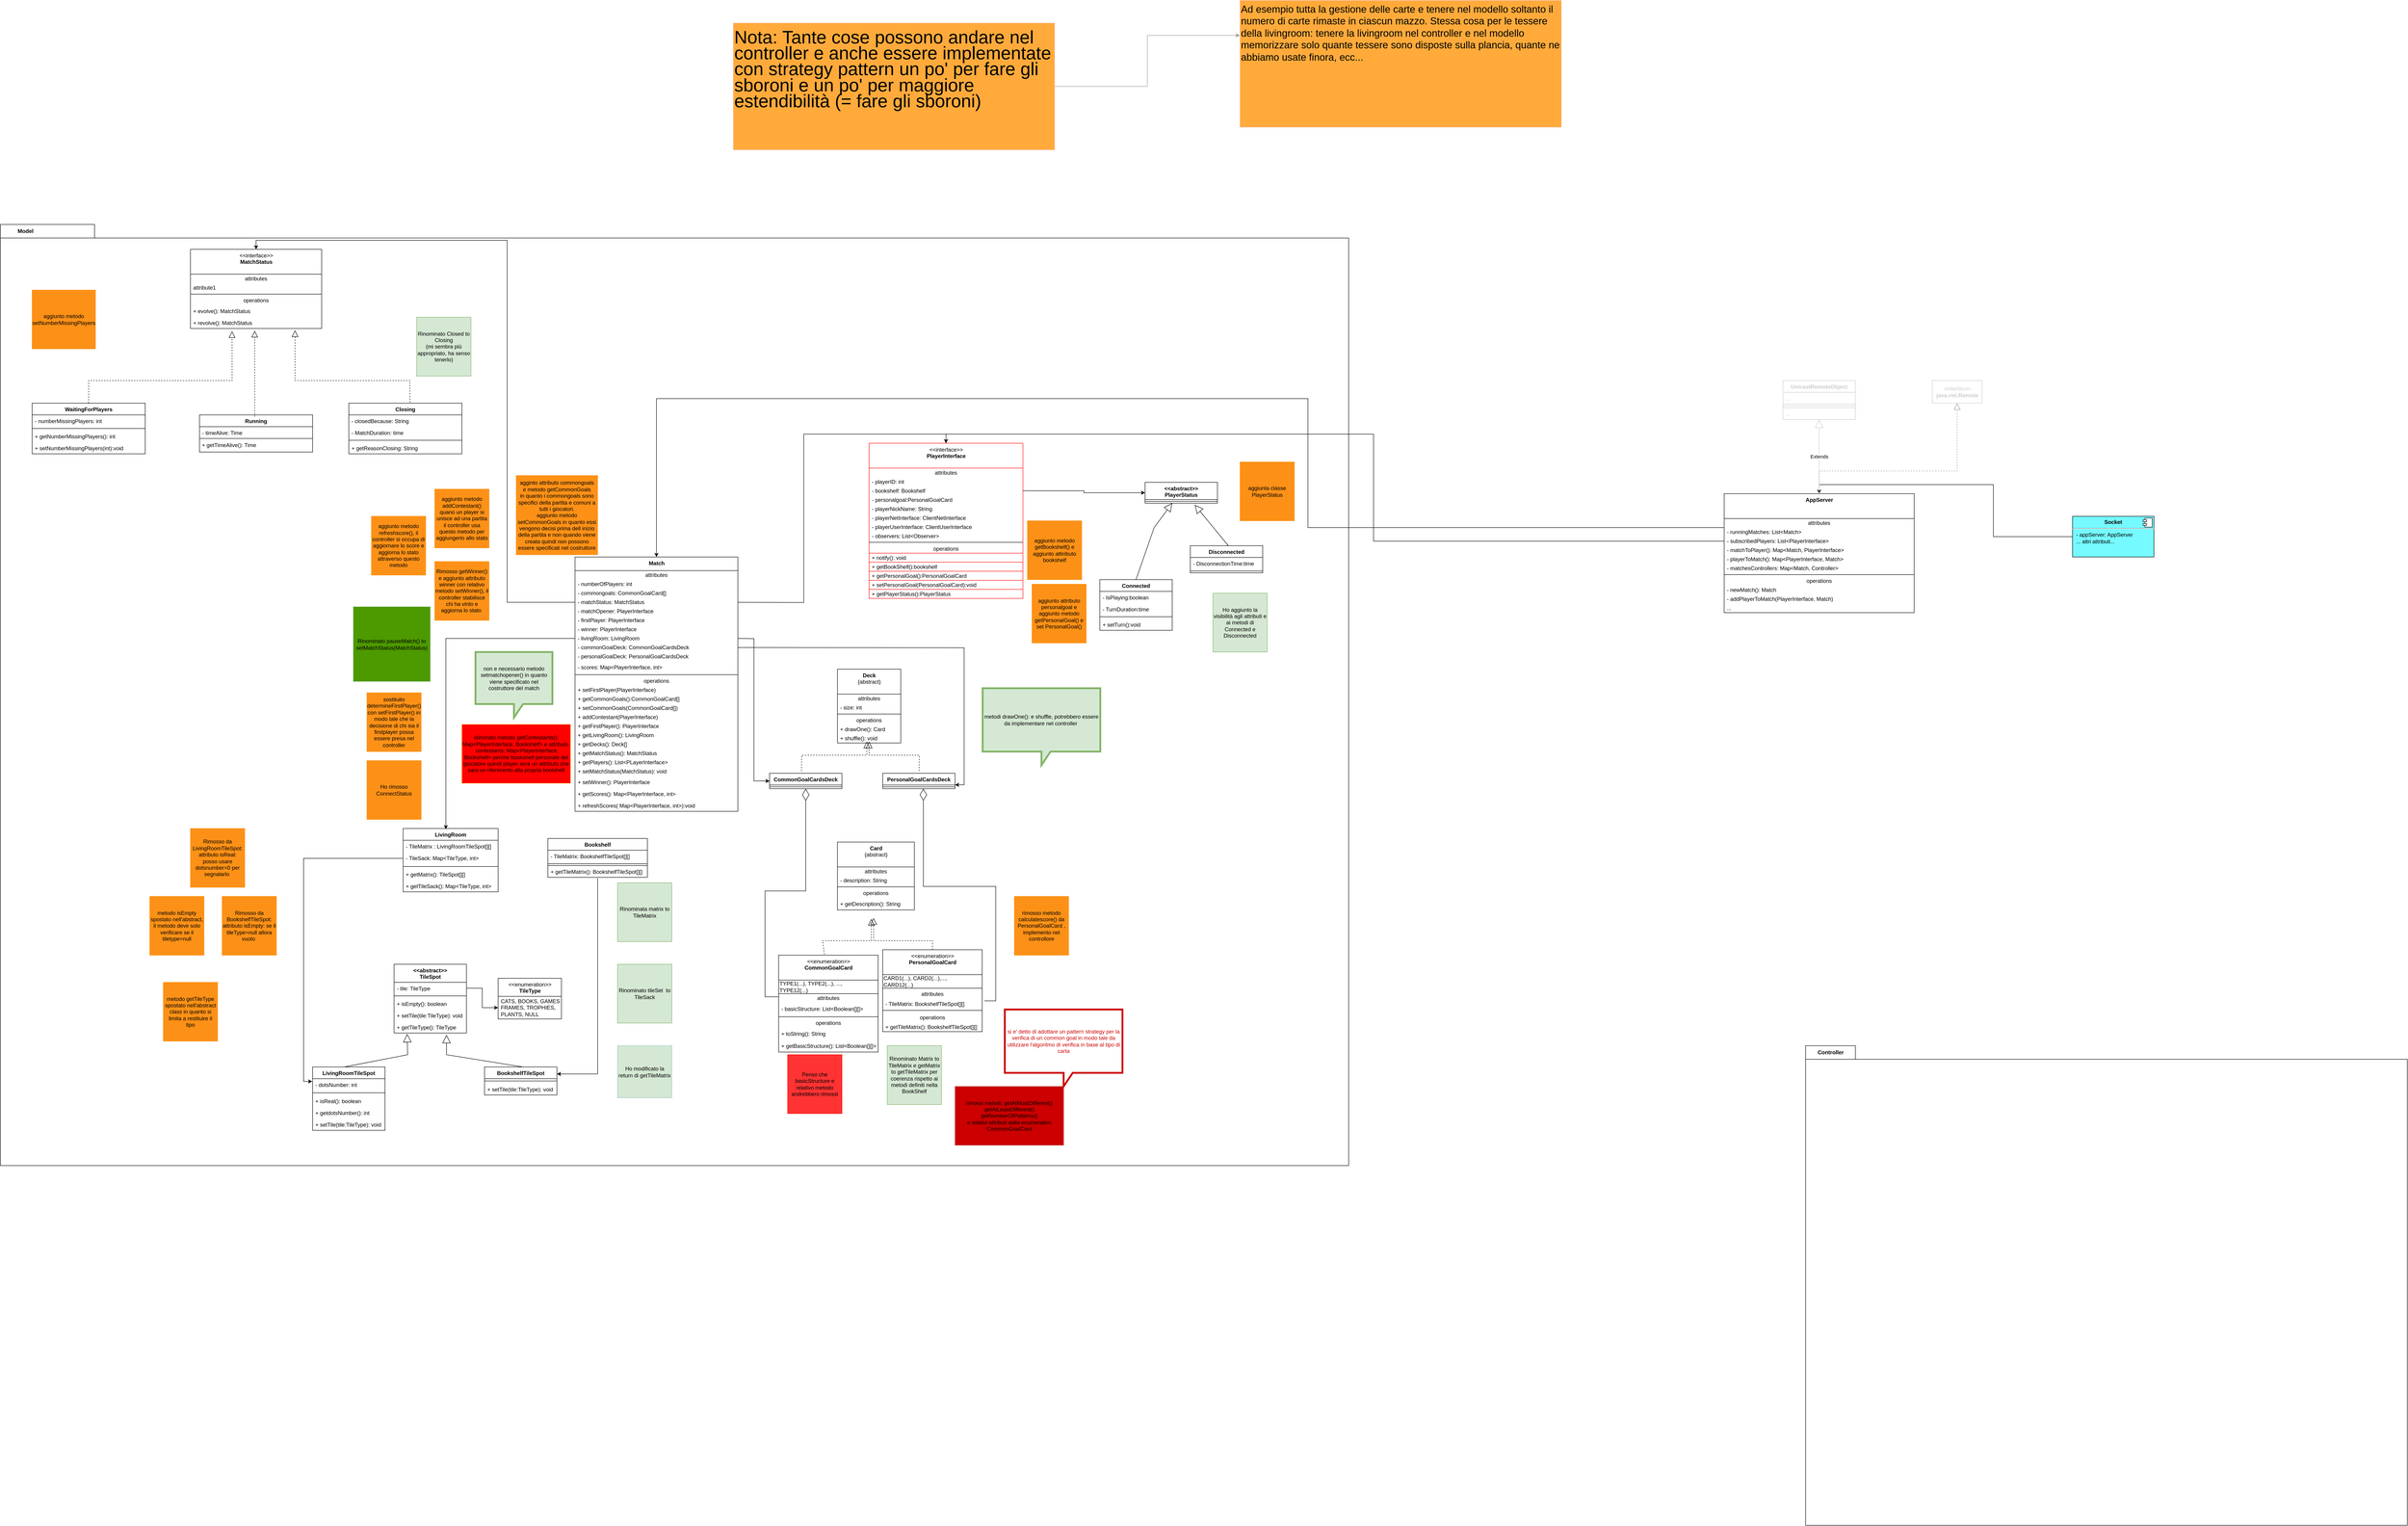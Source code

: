 <mxfile version="21.0.6" type="device"><diagram name="ServerSide" id="hrB9VUlsci2HEdaLjR_Z"><mxGraphModel dx="2604" dy="5078" grid="1" gridSize="10" guides="1" tooltips="1" connect="1" arrows="1" fold="1" page="1" pageScale="1" pageWidth="827" pageHeight="1169" math="0" shadow="0"><root><mxCell id="0"/><mxCell id="1" parent="0"/><mxCell id="iEnsNC7LLxe0rt-zGGxk-167" value="Model" style="shape=folder;fontStyle=1;tabWidth=110;tabHeight=30;tabPosition=left;html=1;boundedLbl=1;labelInHeader=1;container=1;collapsible=0;recursiveResize=0;" parent="1" vertex="1"><mxGeometry x="-1060" y="-3685" width="2980" height="2080" as="geometry"/></mxCell><mxCell id="f0M-4CW8BpvCbv3RzCkF-2" value="Rimosso da LivingRoomTileSpot:&lt;br&gt;attributo isReal: posso usare dotsnumber=0 per segnalarlo&amp;nbsp;" style="rounded=0;whiteSpace=wrap;html=1;strokeColor=#FD9117;fillColor=#FD9117;" parent="iEnsNC7LLxe0rt-zGGxk-167" vertex="1"><mxGeometry x="420" y="1335" width="120" height="130" as="geometry"/></mxCell><mxCell id="92ZYuoUsC0Ov662HI7nl-14" value="metodo isEmpty spostato nell'abstract, il metodo deve solo verificare se il tiletype=null" style="rounded=0;whiteSpace=wrap;html=1;strokeColor=#FD9117;fillColor=#FD9117;" parent="iEnsNC7LLxe0rt-zGGxk-167" vertex="1"><mxGeometry x="330" y="1485" width="120" height="130" as="geometry"/></mxCell><mxCell id="92ZYuoUsC0Ov662HI7nl-15" value="metodo getTileType spostato nell'abstract class in quanto si limita a restituire il tipo" style="rounded=0;whiteSpace=wrap;html=1;strokeColor=#FD9117;fillColor=#FD9117;" parent="iEnsNC7LLxe0rt-zGGxk-167" vertex="1"><mxGeometry x="360" y="1675" width="120" height="130" as="geometry"/></mxCell><mxCell id="92ZYuoUsC0Ov662HI7nl-12" value="Rimosso da BookshelfTileSpot:&lt;br&gt;attributo isEmpty: se il tileType=null allora vuoto&amp;nbsp;" style="rounded=0;whiteSpace=wrap;html=1;strokeColor=#FD9117;fillColor=#FD9117;" parent="iEnsNC7LLxe0rt-zGGxk-167" vertex="1"><mxGeometry x="490" y="1485" width="120" height="130" as="geometry"/></mxCell><mxCell id="x1CPa9od3_AfTyYTqJ5p-1" value="sostituito determineFirstPlayer() con setFirstPlayer() in modo tale che la decisione di chi sia il firstplayer possa essere presa nel controller" style="rounded=0;whiteSpace=wrap;html=1;strokeColor=#FD9117;fillColor=#FD9117;" parent="iEnsNC7LLxe0rt-zGGxk-167" vertex="1"><mxGeometry x="810" y="1035" width="120" height="130" as="geometry"/></mxCell><mxCell id="x1CPa9od3_AfTyYTqJ5p-3" value="Rimosso getWinner() e aggiunto attributo winner con relativo metodo setWinner(), il controller stabilisce chi ha vinto e aggiorna lo stato&amp;nbsp;" style="rounded=0;whiteSpace=wrap;html=1;strokeColor=#FD9117;fillColor=#FD9117;" parent="iEnsNC7LLxe0rt-zGGxk-167" vertex="1"><mxGeometry x="960" y="745" width="120" height="130" as="geometry"/></mxCell><mxCell id="x1CPa9od3_AfTyYTqJ5p-17" value="agginto attributo commongoals&lt;br&gt;e metodo getCommonGoals&lt;br&gt;in quanto i commongoals sono specifici della partita e comuni a tutti i giocatori.&lt;br&gt;aggiunto metodo setCommonGoals in quanto essi vengono decisi prima dell inizio della partita e non quando viene creata quindi non possono essere specificati nel costruttore" style="rounded=0;whiteSpace=wrap;html=1;strokeColor=#FD9117;fillColor=#FD9117;" parent="iEnsNC7LLxe0rt-zGGxk-167" vertex="1"><mxGeometry x="1140" y="555" width="180" height="175" as="geometry"/></mxCell><mxCell id="x1CPa9od3_AfTyYTqJ5p-11" value="aggiunto metodo getBookshelf() e aggiunto attiributo bookshelf" style="rounded=0;whiteSpace=wrap;html=1;strokeColor=#FD9117;fillColor=#FD9117;" parent="iEnsNC7LLxe0rt-zGGxk-167" vertex="1"><mxGeometry x="2270" y="655" width="120" height="130" as="geometry"/></mxCell><mxCell id="x1CPa9od3_AfTyYTqJ5p-14" value="aggiunto attributo personalgoal e aggiunto metodo getPersonalGoal() e set PersonalGoal()" style="rounded=0;whiteSpace=wrap;html=1;strokeColor=#FD9117;fillColor=#FD9117;" parent="iEnsNC7LLxe0rt-zGGxk-167" vertex="1"><mxGeometry x="2280" y="795" width="120" height="130" as="geometry"/></mxCell><mxCell id="x1CPa9od3_AfTyYTqJ5p-10" value="eliminato metodo&amp;nbsp;getContestants(): Map&amp;lt;PlayerInterface, Bookshelf&amp;gt; e attributo&amp;nbsp;&lt;br&gt;&amp;nbsp;contestants: Map&amp;lt;PlayerInterface, Bookshelf&amp;gt; perche bookshelf personale del giocatore quindi player avra un attributo che sara un riferimento alla propria boolshelf" style="rounded=0;whiteSpace=wrap;html=1;strokeColor=#FD9117;fillColor=#FF0000;" parent="iEnsNC7LLxe0rt-zGGxk-167" vertex="1"><mxGeometry x="1020" y="1105" width="240" height="130" as="geometry"/></mxCell><mxCell id="x1CPa9od3_AfTyYTqJ5p-7" value="aggiunto metodo addContestant() quano un player si unisce ad una partita il controller usa questo metodo per aggiungerlo allo stato" style="rounded=0;whiteSpace=wrap;html=1;strokeColor=#FD9117;fillColor=#FD9117;" parent="iEnsNC7LLxe0rt-zGGxk-167" vertex="1"><mxGeometry x="960" y="585" width="120" height="130" as="geometry"/></mxCell><mxCell id="x1CPa9od3_AfTyYTqJ5p-5" value="aggiunto metodo refreshscore(), il controller si occupa di aggiornare lo score e aggiorna lo stato attraverso questo metodo" style="rounded=0;whiteSpace=wrap;html=1;strokeColor=#FD9117;fillColor=#FD9117;" parent="iEnsNC7LLxe0rt-zGGxk-167" vertex="1"><mxGeometry x="820" y="645" width="120" height="130" as="geometry"/></mxCell><mxCell id="x1CPa9od3_AfTyYTqJ5p-2" value="Rinominato pauseMatch() to setMatchStatus(MatchStatus)" style="rounded=0;whiteSpace=wrap;html=1;strokeColor=#82b366;fillColor=#4D9900;" parent="iEnsNC7LLxe0rt-zGGxk-167" vertex="1"><mxGeometry x="780" y="845" width="170" height="165" as="geometry"/></mxCell><mxCell id="92ZYuoUsC0Ov662HI7nl-24" value="Rinominata matrix to TileMatrix" style="rounded=0;whiteSpace=wrap;html=1;strokeColor=#82b366;fillColor=#d5e8d4;" parent="iEnsNC7LLxe0rt-zGGxk-167" vertex="1"><mxGeometry x="1364" y="1455" width="120" height="130" as="geometry"/></mxCell><mxCell id="92ZYuoUsC0Ov662HI7nl-25" value="Rinominato tileSet&amp;nbsp; to TileSack" style="rounded=0;whiteSpace=wrap;html=1;strokeColor=#82b366;fillColor=#d5e8d4;" parent="iEnsNC7LLxe0rt-zGGxk-167" vertex="1"><mxGeometry x="1364" y="1635" width="120" height="130" as="geometry"/></mxCell><mxCell id="92ZYuoUsC0Ov662HI7nl-2" value="&lt;&lt;abstract&gt;&gt;&#10;TileSpot" style="swimlane;fontStyle=1;align=center;verticalAlign=top;childLayout=stackLayout;horizontal=1;startSize=40;horizontalStack=0;resizeParent=1;resizeParentMax=0;resizeLast=0;collapsible=1;marginBottom=0;" parent="iEnsNC7LLxe0rt-zGGxk-167" vertex="1"><mxGeometry x="870" y="1635" width="160" height="152" as="geometry"/></mxCell><mxCell id="iEnsNC7LLxe0rt-zGGxk-26" value="- tile: TileType" style="text;strokeColor=none;fillColor=none;align=left;verticalAlign=top;spacingLeft=4;spacingRight=4;overflow=hidden;rotatable=0;points=[[0,0.5],[1,0.5]];portConstraint=eastwest;" parent="92ZYuoUsC0Ov662HI7nl-2" vertex="1"><mxGeometry y="40" width="160" height="26" as="geometry"/></mxCell><mxCell id="92ZYuoUsC0Ov662HI7nl-4" value="" style="line;strokeWidth=1;fillColor=none;align=left;verticalAlign=middle;spacingTop=-1;spacingLeft=3;spacingRight=3;rotatable=0;labelPosition=right;points=[];portConstraint=eastwest;strokeColor=inherit;" parent="92ZYuoUsC0Ov662HI7nl-2" vertex="1"><mxGeometry y="66" width="160" height="8" as="geometry"/></mxCell><mxCell id="iEnsNC7LLxe0rt-zGGxk-21" value="+ isEmpty(): boolean&#10;" style="text;strokeColor=none;fillColor=none;align=left;verticalAlign=top;spacingLeft=4;spacingRight=4;overflow=hidden;rotatable=0;points=[[0,0.5],[1,0.5]];portConstraint=eastwest;" parent="92ZYuoUsC0Ov662HI7nl-2" vertex="1"><mxGeometry y="74" width="160" height="26" as="geometry"/></mxCell><mxCell id="92ZYuoUsC0Ov662HI7nl-21" value="+ setTile(tile:TileType): void" style="text;strokeColor=none;fillColor=none;align=left;verticalAlign=top;spacingLeft=4;spacingRight=4;overflow=hidden;rotatable=0;points=[[0,0.5],[1,0.5]];portConstraint=eastwest;" parent="92ZYuoUsC0Ov662HI7nl-2" vertex="1"><mxGeometry y="100" width="160" height="26" as="geometry"/></mxCell><mxCell id="iEnsNC7LLxe0rt-zGGxk-30" value="+ getTileType(): TileType" style="text;strokeColor=none;fillColor=none;align=left;verticalAlign=top;spacingLeft=4;spacingRight=4;overflow=hidden;rotatable=0;points=[[0,0.5],[1,0.5]];portConstraint=eastwest;" parent="92ZYuoUsC0Ov662HI7nl-2" vertex="1"><mxGeometry y="126" width="160" height="26" as="geometry"/></mxCell><mxCell id="iEnsNC7LLxe0rt-zGGxk-23" value="LivingRoomTileSpot" style="swimlane;fontStyle=1;align=center;verticalAlign=top;childLayout=stackLayout;horizontal=1;startSize=26;horizontalStack=0;resizeParent=1;resizeParentMax=0;resizeLast=0;collapsible=1;marginBottom=0;" parent="iEnsNC7LLxe0rt-zGGxk-167" vertex="1"><mxGeometry x="690" y="1862" width="160" height="140" as="geometry"/></mxCell><mxCell id="iEnsNC7LLxe0rt-zGGxk-25" value="- dotsNumber: int" style="text;strokeColor=none;fillColor=none;align=left;verticalAlign=top;spacingLeft=4;spacingRight=4;overflow=hidden;rotatable=0;points=[[0,0.5],[1,0.5]];portConstraint=eastwest;" parent="iEnsNC7LLxe0rt-zGGxk-23" vertex="1"><mxGeometry y="26" width="160" height="26" as="geometry"/></mxCell><mxCell id="iEnsNC7LLxe0rt-zGGxk-27" value="" style="line;strokeWidth=1;fillColor=none;align=left;verticalAlign=middle;spacingTop=-1;spacingLeft=3;spacingRight=3;rotatable=0;labelPosition=right;points=[];portConstraint=eastwest;strokeColor=inherit;" parent="iEnsNC7LLxe0rt-zGGxk-23" vertex="1"><mxGeometry y="52" width="160" height="10" as="geometry"/></mxCell><mxCell id="iEnsNC7LLxe0rt-zGGxk-28" value="+ isReal(): boolean&#10;" style="text;strokeColor=none;fillColor=none;align=left;verticalAlign=top;spacingLeft=4;spacingRight=4;overflow=hidden;rotatable=0;points=[[0,0.5],[1,0.5]];portConstraint=eastwest;" parent="iEnsNC7LLxe0rt-zGGxk-23" vertex="1"><mxGeometry y="62" width="160" height="26" as="geometry"/></mxCell><mxCell id="iEnsNC7LLxe0rt-zGGxk-29" value="+ getdotsNumber(): int&#10;" style="text;strokeColor=none;fillColor=none;align=left;verticalAlign=top;spacingLeft=4;spacingRight=4;overflow=hidden;rotatable=0;points=[[0,0.5],[1,0.5]];portConstraint=eastwest;" parent="iEnsNC7LLxe0rt-zGGxk-23" vertex="1"><mxGeometry y="88" width="160" height="26" as="geometry"/></mxCell><mxCell id="f0M-4CW8BpvCbv3RzCkF-6" value="+ setTile(tile:TileType): void" style="text;strokeColor=none;fillColor=none;align=left;verticalAlign=top;spacingLeft=4;spacingRight=4;overflow=hidden;rotatable=0;points=[[0,0.5],[1,0.5]];portConstraint=eastwest;" parent="iEnsNC7LLxe0rt-zGGxk-23" vertex="1"><mxGeometry y="114" width="160" height="26" as="geometry"/></mxCell><mxCell id="iEnsNC7LLxe0rt-zGGxk-9" value="&amp;lt;&amp;lt;enumeration&amp;gt;&amp;gt;&lt;br&gt;&lt;b&gt;TileType&lt;br&gt;&lt;br&gt;&lt;/b&gt;" style="swimlane;fontStyle=0;align=center;verticalAlign=top;childLayout=stackLayout;horizontal=1;startSize=40;horizontalStack=0;resizeParent=1;resizeParentMax=0;resizeLast=0;collapsible=0;marginBottom=0;html=1;" parent="iEnsNC7LLxe0rt-zGGxk-167" vertex="1"><mxGeometry x="1100" y="1666" width="140" height="90" as="geometry"/></mxCell><mxCell id="iEnsNC7LLxe0rt-zGGxk-10" value="CATS, BOOKS, GAMES,&amp;nbsp;&lt;br&gt;FRAMES, TROPHIES, &lt;br&gt;PLANTS, NULL" style="text;html=1;strokeColor=none;fillColor=none;align=left;verticalAlign=middle;spacingLeft=4;spacingRight=4;overflow=hidden;rotatable=0;points=[[0,0.5],[1,0.5]];portConstraint=eastwest;" parent="iEnsNC7LLxe0rt-zGGxk-9" vertex="1"><mxGeometry y="40" width="140" height="50" as="geometry"/></mxCell><mxCell id="iEnsNC7LLxe0rt-zGGxk-16" value="BookshelfTileSpot" style="swimlane;fontStyle=1;align=center;verticalAlign=top;childLayout=stackLayout;horizontal=1;startSize=26;horizontalStack=0;resizeParent=1;resizeParentMax=0;resizeLast=0;collapsible=1;marginBottom=0;" parent="iEnsNC7LLxe0rt-zGGxk-167" vertex="1"><mxGeometry x="1070" y="1862" width="160" height="62" as="geometry"/></mxCell><mxCell id="iEnsNC7LLxe0rt-zGGxk-19" value="" style="line;strokeWidth=1;fillColor=none;align=left;verticalAlign=middle;spacingTop=-1;spacingLeft=3;spacingRight=3;rotatable=0;labelPosition=right;points=[];portConstraint=eastwest;strokeColor=inherit;" parent="iEnsNC7LLxe0rt-zGGxk-16" vertex="1"><mxGeometry y="26" width="160" height="10" as="geometry"/></mxCell><mxCell id="92ZYuoUsC0Ov662HI7nl-23" value="+ setTile(tile:TileType): void" style="text;strokeColor=none;fillColor=none;align=left;verticalAlign=top;spacingLeft=4;spacingRight=4;overflow=hidden;rotatable=0;points=[[0,0.5],[1,0.5]];portConstraint=eastwest;" parent="iEnsNC7LLxe0rt-zGGxk-16" vertex="1"><mxGeometry y="36" width="160" height="26" as="geometry"/></mxCell><mxCell id="92ZYuoUsC0Ov662HI7nl-17" value="" style="endArrow=block;endSize=16;endFill=0;html=1;rounded=0;entryX=0.181;entryY=1.077;entryDx=0;entryDy=0;entryPerimeter=0;" parent="iEnsNC7LLxe0rt-zGGxk-167" target="iEnsNC7LLxe0rt-zGGxk-30" edge="1"><mxGeometry width="160" relative="1" as="geometry"><mxPoint x="760" y="1862" as="sourcePoint"/><mxPoint x="920" y="1862" as="targetPoint"/><Array as="points"><mxPoint x="900" y="1835"/></Array></mxGeometry></mxCell><mxCell id="92ZYuoUsC0Ov662HI7nl-19" value="" style="endArrow=block;endSize=16;endFill=0;html=1;rounded=0;entryX=0.725;entryY=1.154;entryDx=0;entryDy=0;entryPerimeter=0;" parent="iEnsNC7LLxe0rt-zGGxk-167" target="iEnsNC7LLxe0rt-zGGxk-30" edge="1"><mxGeometry width="160" relative="1" as="geometry"><mxPoint x="1155" y="1862" as="sourcePoint"/><mxPoint x="1315" y="1862" as="targetPoint"/><Array as="points"><mxPoint x="986" y="1835"/></Array></mxGeometry></mxCell><mxCell id="92ZYuoUsC0Ov662HI7nl-20" style="edgeStyle=orthogonalEdgeStyle;rounded=0;orthogonalLoop=1;jettySize=auto;html=1;exitX=1;exitY=0.5;exitDx=0;exitDy=0;" parent="iEnsNC7LLxe0rt-zGGxk-167" source="iEnsNC7LLxe0rt-zGGxk-26" target="iEnsNC7LLxe0rt-zGGxk-10" edge="1"><mxGeometry relative="1" as="geometry"/></mxCell><mxCell id="92ZYuoUsC0Ov662HI7nl-29" value="rimosso metodo calculatescore() da PersonalGoalCard , implemento nel controllore" style="rounded=0;whiteSpace=wrap;html=1;strokeColor=#FD9117;fillColor=#FD9117;" parent="iEnsNC7LLxe0rt-zGGxk-167" vertex="1"><mxGeometry x="2241" y="1485" width="120" height="130" as="geometry"/></mxCell><mxCell id="92ZYuoUsC0Ov662HI7nl-32" value="rimossi metodi: getAtMostDifferent()&lt;br&gt;getAtLeastDifferent()&lt;br&gt;getNumberOfPatterns()&lt;br&gt;e relativi attributi dalla enumeration CommonGoalCard" style="rounded=0;whiteSpace=wrap;html=1;strokeColor=#b85450;fillColor=#CC0000;" parent="iEnsNC7LLxe0rt-zGGxk-167" vertex="1"><mxGeometry x="2110" y="1905" width="240" height="130" as="geometry"/></mxCell><mxCell id="92ZYuoUsC0Ov662HI7nl-31" value="si e' detto di adottare un pattern strategy per la verifica di un common goal in modo tale da utilizzare l'algoritmo di verifica in base al tipo di carta" style="shape=callout;whiteSpace=wrap;html=1;perimeter=calloutPerimeter;strokeColor=#CC0000;strokeWidth=4;fontSize=12;fontColor=#CC0000;" parent="iEnsNC7LLxe0rt-zGGxk-167" vertex="1"><mxGeometry x="2220" y="1735" width="260" height="170" as="geometry"/></mxCell><mxCell id="92ZYuoUsC0Ov662HI7nl-34" value="metodi drawOne(): e shuffle, potrebbero essere da implementare nel controller&amp;nbsp;" style="shape=callout;whiteSpace=wrap;html=1;perimeter=calloutPerimeter;strokeColor=#82b366;strokeWidth=4;fontSize=12;fillColor=#d5e8d4;" parent="iEnsNC7LLxe0rt-zGGxk-167" vertex="1"><mxGeometry x="2171" y="1025" width="260" height="170" as="geometry"/></mxCell><mxCell id="x1CPa9od3_AfTyYTqJ5p-9" value="non e necessario metodo setmatchopener() in quanto viene specificato nel costruttore del match" style="shape=callout;whiteSpace=wrap;html=1;perimeter=calloutPerimeter;strokeColor=#82b366;strokeWidth=4;fontSize=12;fillColor=#d5e8d4;" parent="iEnsNC7LLxe0rt-zGGxk-167" vertex="1"><mxGeometry x="1050" y="945" width="170" height="145" as="geometry"/></mxCell><mxCell id="iEnsNC7LLxe0rt-zGGxk-129" value="&amp;lt;&amp;lt;interface&amp;gt;&amp;gt;&lt;br&gt;&lt;b&gt;PlayerInterface&lt;/b&gt;" style="swimlane;fontStyle=0;align=center;verticalAlign=top;childLayout=stackLayout;horizontal=1;startSize=55;horizontalStack=0;resizeParent=1;resizeParentMax=0;resizeLast=0;collapsible=0;marginBottom=0;html=1;strokeColor=#FF0000;" parent="iEnsNC7LLxe0rt-zGGxk-167" vertex="1"><mxGeometry x="1920" y="483.5" width="340" height="343" as="geometry"/></mxCell><mxCell id="iEnsNC7LLxe0rt-zGGxk-130" value="attributes" style="text;html=1;strokeColor=none;fillColor=none;align=center;verticalAlign=middle;spacingLeft=4;spacingRight=4;overflow=hidden;rotatable=0;points=[[0,0.5],[1,0.5]];portConstraint=eastwest;" parent="iEnsNC7LLxe0rt-zGGxk-129" vertex="1"><mxGeometry y="55" width="340" height="20" as="geometry"/></mxCell><mxCell id="iEnsNC7LLxe0rt-zGGxk-131" value="- playerID: int" style="text;html=1;strokeColor=none;fillColor=none;align=left;verticalAlign=middle;spacingLeft=4;spacingRight=4;overflow=hidden;rotatable=0;points=[[0,0.5],[1,0.5]];portConstraint=eastwest;" parent="iEnsNC7LLxe0rt-zGGxk-129" vertex="1"><mxGeometry y="75" width="340" height="20" as="geometry"/></mxCell><mxCell id="x1CPa9od3_AfTyYTqJ5p-12" value="- bookshelf: Bookshelf" style="text;html=1;strokeColor=none;fillColor=none;align=left;verticalAlign=middle;spacingLeft=4;spacingRight=4;overflow=hidden;rotatable=0;points=[[0,0.5],[1,0.5]];portConstraint=eastwest;" parent="iEnsNC7LLxe0rt-zGGxk-129" vertex="1"><mxGeometry y="95" width="340" height="20" as="geometry"/></mxCell><mxCell id="x1CPa9od3_AfTyYTqJ5p-15" value="- personalgoal:PersonalGoalCard" style="text;html=1;strokeColor=none;fillColor=none;align=left;verticalAlign=middle;spacingLeft=4;spacingRight=4;overflow=hidden;rotatable=0;points=[[0,0.5],[1,0.5]];portConstraint=eastwest;" parent="iEnsNC7LLxe0rt-zGGxk-129" vertex="1"><mxGeometry y="115" width="340" height="20" as="geometry"/></mxCell><mxCell id="iEnsNC7LLxe0rt-zGGxk-132" value="- playerNickName: String" style="text;html=1;strokeColor=none;fillColor=none;align=left;verticalAlign=middle;spacingLeft=4;spacingRight=4;overflow=hidden;rotatable=0;points=[[0,0.5],[1,0.5]];portConstraint=eastwest;" parent="iEnsNC7LLxe0rt-zGGxk-129" vertex="1"><mxGeometry y="135" width="340" height="20" as="geometry"/></mxCell><mxCell id="iEnsNC7LLxe0rt-zGGxk-133" value="- playerNetInterface: ClientNetInterface" style="text;html=1;strokeColor=none;fillColor=none;align=left;verticalAlign=middle;spacingLeft=4;spacingRight=4;overflow=hidden;rotatable=0;points=[[0,0.5],[1,0.5]];portConstraint=eastwest;" parent="iEnsNC7LLxe0rt-zGGxk-129" vertex="1"><mxGeometry y="155" width="340" height="20" as="geometry"/></mxCell><mxCell id="iEnsNC7LLxe0rt-zGGxk-134" value="- playerUserInterface: ClientUserInterface" style="text;html=1;strokeColor=none;fillColor=none;align=left;verticalAlign=middle;spacingLeft=4;spacingRight=4;overflow=hidden;rotatable=0;points=[[0,0.5],[1,0.5]];portConstraint=eastwest;" parent="iEnsNC7LLxe0rt-zGGxk-129" vertex="1"><mxGeometry y="175" width="340" height="20" as="geometry"/></mxCell><mxCell id="iEnsNC7LLxe0rt-zGGxk-135" value="- observers: List&amp;lt;Observer&amp;gt;" style="text;html=1;strokeColor=none;fillColor=none;align=left;verticalAlign=middle;spacingLeft=4;spacingRight=4;overflow=hidden;rotatable=0;points=[[0,0.5],[1,0.5]];portConstraint=eastwest;" parent="iEnsNC7LLxe0rt-zGGxk-129" vertex="1"><mxGeometry y="195" width="340" height="20" as="geometry"/></mxCell><mxCell id="iEnsNC7LLxe0rt-zGGxk-136" value="" style="line;strokeWidth=1;fillColor=none;align=left;verticalAlign=middle;spacingTop=-1;spacingLeft=3;spacingRight=3;rotatable=0;labelPosition=right;points=[];portConstraint=eastwest;" parent="iEnsNC7LLxe0rt-zGGxk-129" vertex="1"><mxGeometry y="215" width="340" height="8" as="geometry"/></mxCell><mxCell id="iEnsNC7LLxe0rt-zGGxk-137" value="operations" style="text;html=1;strokeColor=none;fillColor=none;align=center;verticalAlign=middle;spacingLeft=4;spacingRight=4;overflow=hidden;rotatable=0;points=[[0,0.5],[1,0.5]];portConstraint=eastwest;" parent="iEnsNC7LLxe0rt-zGGxk-129" vertex="1"><mxGeometry y="223" width="340" height="20" as="geometry"/></mxCell><mxCell id="iEnsNC7LLxe0rt-zGGxk-138" value="+ notify(): void" style="text;html=1;strokeColor=#FF0000;fillColor=none;align=left;verticalAlign=middle;spacingLeft=4;spacingRight=4;overflow=hidden;rotatable=0;points=[[0,0.5],[1,0.5]];portConstraint=eastwest;shadow=0;" parent="iEnsNC7LLxe0rt-zGGxk-129" vertex="1"><mxGeometry y="243" width="340" height="20" as="geometry"/></mxCell><mxCell id="x1CPa9od3_AfTyYTqJ5p-13" value="+ getBookShelf():bookshelf" style="text;html=1;strokeColor=#FF0000;fillColor=none;align=left;verticalAlign=middle;spacingLeft=4;spacingRight=4;overflow=hidden;rotatable=0;points=[[0,0.5],[1,0.5]];portConstraint=eastwest;shadow=0;" parent="iEnsNC7LLxe0rt-zGGxk-129" vertex="1"><mxGeometry y="263" width="340" height="20" as="geometry"/></mxCell><mxCell id="x1CPa9od3_AfTyYTqJ5p-16" value="+ getPersonalGoal():PersonalGoalCard" style="text;html=1;strokeColor=#FF0000;fillColor=none;align=left;verticalAlign=middle;spacingLeft=4;spacingRight=4;overflow=hidden;rotatable=0;points=[[0,0.5],[1,0.5]];portConstraint=eastwest;shadow=0;" parent="iEnsNC7LLxe0rt-zGGxk-129" vertex="1"><mxGeometry y="283" width="340" height="20" as="geometry"/></mxCell><mxCell id="x1CPa9od3_AfTyYTqJ5p-21" value="+ setPersonalGoal(PersonalGoalCard):void" style="text;html=1;strokeColor=#FF0000;fillColor=none;align=left;verticalAlign=middle;spacingLeft=4;spacingRight=4;overflow=hidden;rotatable=0;points=[[0,0.5],[1,0.5]];portConstraint=eastwest;shadow=0;" parent="iEnsNC7LLxe0rt-zGGxk-129" vertex="1"><mxGeometry y="303" width="340" height="20" as="geometry"/></mxCell><mxCell id="x1CPa9od3_AfTyYTqJ5p-52" value="+ getPlayerStatus():PlayerStatus" style="text;html=1;strokeColor=#FF0000;fillColor=none;align=left;verticalAlign=middle;spacingLeft=4;spacingRight=4;overflow=hidden;rotatable=0;points=[[0,0.5],[1,0.5]];portConstraint=eastwest;shadow=0;" parent="iEnsNC7LLxe0rt-zGGxk-129" vertex="1"><mxGeometry y="323" width="340" height="20" as="geometry"/></mxCell><mxCell id="x1CPa9od3_AfTyYTqJ5p-23" value="aggiunta classe PlayerStatus" style="rounded=0;whiteSpace=wrap;html=1;strokeColor=#FD9117;fillColor=#FD9117;" parent="iEnsNC7LLxe0rt-zGGxk-167" vertex="1"><mxGeometry x="2740" y="525" width="120" height="130" as="geometry"/></mxCell><mxCell id="x1CPa9od3_AfTyYTqJ5p-32" value="&lt;&lt;abstract&gt;&gt;&#10;PlayerStatus" style="swimlane;fontStyle=1;align=center;verticalAlign=top;childLayout=stackLayout;horizontal=1;startSize=38;horizontalStack=0;resizeParent=1;resizeParentMax=0;resizeLast=0;collapsible=1;marginBottom=0;rounded=0;shadow=0;glass=0;sketch=0;fillColor=none;" parent="iEnsNC7LLxe0rt-zGGxk-167" vertex="1"><mxGeometry x="2530" y="570" width="160" height="46" as="geometry"/></mxCell><mxCell id="x1CPa9od3_AfTyYTqJ5p-34" value="" style="line;strokeWidth=1;fillColor=none;align=left;verticalAlign=middle;spacingTop=-1;spacingLeft=3;spacingRight=3;rotatable=0;labelPosition=right;points=[];portConstraint=eastwest;strokeColor=inherit;rounded=0;shadow=0;glass=0;sketch=0;" parent="x1CPa9od3_AfTyYTqJ5p-32" vertex="1"><mxGeometry y="38" width="160" height="8" as="geometry"/></mxCell><mxCell id="x1CPa9od3_AfTyYTqJ5p-36" value="" style="endArrow=block;endSize=16;endFill=0;html=1;rounded=0;exitX=0.5;exitY=0;exitDx=0;exitDy=0;" parent="iEnsNC7LLxe0rt-zGGxk-167" source="x1CPa9od3_AfTyYTqJ5p-39" edge="1"><mxGeometry width="160" relative="1" as="geometry"><mxPoint x="2517.04" y="718.988" as="sourcePoint"/><mxPoint x="2590" y="616" as="targetPoint"/><Array as="points"><mxPoint x="2550" y="670"/></Array></mxGeometry></mxCell><mxCell id="x1CPa9od3_AfTyYTqJ5p-44" value="Disconnected" style="swimlane;fontStyle=1;align=center;verticalAlign=top;childLayout=stackLayout;horizontal=1;startSize=26;horizontalStack=0;resizeParent=1;resizeParentMax=0;resizeLast=0;collapsible=1;marginBottom=0;rounded=0;shadow=0;glass=0;sketch=0;fillColor=none;" parent="iEnsNC7LLxe0rt-zGGxk-167" vertex="1"><mxGeometry x="2630" y="710" width="160" height="60" as="geometry"/></mxCell><mxCell id="x1CPa9od3_AfTyYTqJ5p-46" value="- DisconnectionTime:time" style="text;strokeColor=none;fillColor=none;align=left;verticalAlign=top;spacingLeft=4;spacingRight=4;overflow=hidden;rotatable=0;points=[[0,0.5],[1,0.5]];portConstraint=eastwest;" parent="x1CPa9od3_AfTyYTqJ5p-44" vertex="1"><mxGeometry y="26" width="160" height="26" as="geometry"/></mxCell><mxCell id="x1CPa9od3_AfTyYTqJ5p-47" value="" style="line;strokeWidth=1;fillColor=none;align=left;verticalAlign=middle;spacingTop=-1;spacingLeft=3;spacingRight=3;rotatable=0;labelPosition=right;points=[];portConstraint=eastwest;strokeColor=inherit;rounded=0;shadow=0;glass=0;sketch=0;" parent="x1CPa9od3_AfTyYTqJ5p-44" vertex="1"><mxGeometry y="52" width="160" height="8" as="geometry"/></mxCell><mxCell id="x1CPa9od3_AfTyYTqJ5p-50" value="" style="endArrow=block;endSize=16;endFill=0;html=1;rounded=0;" parent="iEnsNC7LLxe0rt-zGGxk-167" edge="1"><mxGeometry width="160" relative="1" as="geometry"><mxPoint x="2714" y="710" as="sourcePoint"/><mxPoint x="2640" y="620" as="targetPoint"/></mxGeometry></mxCell><mxCell id="x1CPa9od3_AfTyYTqJ5p-51" style="edgeStyle=orthogonalEdgeStyle;rounded=0;orthogonalLoop=1;jettySize=auto;html=1;exitX=1;exitY=0.5;exitDx=0;exitDy=0;entryX=0;entryY=0.5;entryDx=0;entryDy=0;" parent="iEnsNC7LLxe0rt-zGGxk-167" source="x1CPa9od3_AfTyYTqJ5p-12" target="x1CPa9od3_AfTyYTqJ5p-32" edge="1"><mxGeometry relative="1" as="geometry"/></mxCell><mxCell id="iEnsNC7LLxe0rt-zGGxk-11" value="Bookshelf" style="swimlane;fontStyle=1;align=center;verticalAlign=top;childLayout=stackLayout;horizontal=1;startSize=26;horizontalStack=0;resizeParent=1;resizeParentMax=0;resizeLast=0;collapsible=1;marginBottom=0;" parent="iEnsNC7LLxe0rt-zGGxk-167" vertex="1"><mxGeometry x="1210" y="1357" width="220" height="86" as="geometry"/></mxCell><mxCell id="iEnsNC7LLxe0rt-zGGxk-12" value="- TileMatrix: BookshelfTileSpot[][]" style="text;strokeColor=none;fillColor=none;align=left;verticalAlign=top;spacingLeft=4;spacingRight=4;overflow=hidden;rotatable=0;points=[[0,0.5],[1,0.5]];portConstraint=eastwest;" parent="iEnsNC7LLxe0rt-zGGxk-11" vertex="1"><mxGeometry y="26" width="220" height="26" as="geometry"/></mxCell><mxCell id="iEnsNC7LLxe0rt-zGGxk-13" value="" style="line;strokeWidth=1;fillColor=none;align=left;verticalAlign=middle;spacingTop=-1;spacingLeft=3;spacingRight=3;rotatable=0;labelPosition=right;points=[];portConstraint=eastwest;strokeColor=inherit;" parent="iEnsNC7LLxe0rt-zGGxk-11" vertex="1"><mxGeometry y="52" width="220" height="8" as="geometry"/></mxCell><mxCell id="f0M-4CW8BpvCbv3RzCkF-8" value="+ getTileMatrix(): BookshelfTileSpot[][]" style="text;strokeColor=#000000;fillColor=none;align=left;verticalAlign=top;spacingLeft=4;spacingRight=4;overflow=hidden;rotatable=0;points=[[0,0.5],[1,0.5]];portConstraint=eastwest;" parent="iEnsNC7LLxe0rt-zGGxk-11" vertex="1"><mxGeometry y="60" width="220" height="26" as="geometry"/></mxCell><mxCell id="iEnsNC7LLxe0rt-zGGxk-22" style="edgeStyle=orthogonalEdgeStyle;rounded=0;orthogonalLoop=1;jettySize=auto;html=1;entryX=1;entryY=0.25;entryDx=0;entryDy=0;" parent="iEnsNC7LLxe0rt-zGGxk-167" target="iEnsNC7LLxe0rt-zGGxk-16" edge="1"><mxGeometry relative="1" as="geometry"><Array as="points"><mxPoint x="1320" y="1878"/></Array><mxPoint x="1320" y="1445" as="sourcePoint"/></mxGeometry></mxCell><mxCell id="x1CPa9od3_AfTyYTqJ5p-53" value="aggiunto metodo setNumberMissingPlayers" style="rounded=0;whiteSpace=wrap;html=1;strokeColor=#FD9117;fillColor=#FD9117;" parent="iEnsNC7LLxe0rt-zGGxk-167" vertex="1"><mxGeometry x="70" y="145" width="140" height="130" as="geometry"/></mxCell><mxCell id="iEnsNC7LLxe0rt-zGGxk-61" value="WaitingForPlayers" style="swimlane;fontStyle=1;align=center;verticalAlign=top;childLayout=stackLayout;horizontal=1;startSize=26;horizontalStack=0;resizeParent=1;resizeParentMax=0;resizeLast=0;collapsible=1;marginBottom=0;" parent="iEnsNC7LLxe0rt-zGGxk-167" vertex="1"><mxGeometry x="70" y="395" width="250" height="112" as="geometry"/></mxCell><mxCell id="iEnsNC7LLxe0rt-zGGxk-62" value="- numberMissingPlayers: int" style="text;strokeColor=none;fillColor=none;align=left;verticalAlign=top;spacingLeft=4;spacingRight=4;overflow=hidden;rotatable=0;points=[[0,0.5],[1,0.5]];portConstraint=eastwest;" parent="iEnsNC7LLxe0rt-zGGxk-61" vertex="1"><mxGeometry y="26" width="250" height="26" as="geometry"/></mxCell><mxCell id="iEnsNC7LLxe0rt-zGGxk-63" value="" style="line;strokeWidth=1;fillColor=none;align=left;verticalAlign=middle;spacingTop=-1;spacingLeft=3;spacingRight=3;rotatable=0;labelPosition=right;points=[];portConstraint=eastwest;strokeColor=inherit;" parent="iEnsNC7LLxe0rt-zGGxk-61" vertex="1"><mxGeometry y="52" width="250" height="8" as="geometry"/></mxCell><mxCell id="iEnsNC7LLxe0rt-zGGxk-64" value="+ getNumberMissingPlayers(): int" style="text;strokeColor=none;fillColor=none;align=left;verticalAlign=top;spacingLeft=4;spacingRight=4;overflow=hidden;rotatable=0;points=[[0,0.5],[1,0.5]];portConstraint=eastwest;" parent="iEnsNC7LLxe0rt-zGGxk-61" vertex="1"><mxGeometry y="60" width="250" height="26" as="geometry"/></mxCell><mxCell id="x1CPa9od3_AfTyYTqJ5p-54" value="+ setNumberMissingPlayers(int):void" style="text;strokeColor=none;fillColor=none;align=left;verticalAlign=top;spacingLeft=4;spacingRight=4;overflow=hidden;rotatable=0;points=[[0,0.5],[1,0.5]];portConstraint=eastwest;" parent="iEnsNC7LLxe0rt-zGGxk-61" vertex="1"><mxGeometry y="86" width="250" height="26" as="geometry"/></mxCell><mxCell id="iEnsNC7LLxe0rt-zGGxk-65" value="" style="endArrow=block;dashed=1;endFill=0;endSize=12;html=1;rounded=0;exitX=0.5;exitY=0;exitDx=0;exitDy=0;entryX=0.317;entryY=1.231;entryDx=0;entryDy=0;entryPerimeter=0;" parent="iEnsNC7LLxe0rt-zGGxk-167" source="iEnsNC7LLxe0rt-zGGxk-61" target="iEnsNC7LLxe0rt-zGGxk-77" edge="1"><mxGeometry width="160" relative="1" as="geometry"><mxPoint x="340" y="385" as="sourcePoint"/><mxPoint x="560.94" y="279.52" as="targetPoint"/><Array as="points"><mxPoint x="195" y="345"/><mxPoint x="512" y="345"/></Array></mxGeometry></mxCell><mxCell id="iEnsNC7LLxe0rt-zGGxk-66" value="Running" style="swimlane;fontStyle=1;align=center;verticalAlign=top;childLayout=stackLayout;horizontal=1;startSize=26;horizontalStack=0;resizeParent=1;resizeParentMax=0;resizeLast=0;collapsible=1;marginBottom=0;" parent="iEnsNC7LLxe0rt-zGGxk-167" vertex="1"><mxGeometry x="440" y="421" width="250" height="82" as="geometry"/></mxCell><mxCell id="iEnsNC7LLxe0rt-zGGxk-67" value="- timeAlive: Time" style="text;strokeColor=none;fillColor=none;align=left;verticalAlign=top;spacingLeft=4;spacingRight=4;overflow=hidden;rotatable=0;points=[[0,0.5],[1,0.5]];portConstraint=eastwest;" parent="iEnsNC7LLxe0rt-zGGxk-66" vertex="1"><mxGeometry y="26" width="250" height="26" as="geometry"/></mxCell><mxCell id="iEnsNC7LLxe0rt-zGGxk-68" value="&amp;nbsp;+ getTimeAlive(): Time" style="html=1;align=left;verticalAlign=middle;dashed=0;labelBorderColor=none;strokeColor=#000000;fontColor=#000000;" parent="iEnsNC7LLxe0rt-zGGxk-66" vertex="1"><mxGeometry y="52" width="250" height="30" as="geometry"/></mxCell><mxCell id="iEnsNC7LLxe0rt-zGGxk-69" value="&amp;lt;&amp;lt;interface&amp;gt;&amp;gt;&lt;br&gt;&lt;b&gt;MatchStatus&lt;/b&gt;" style="swimlane;fontStyle=0;align=center;verticalAlign=top;childLayout=stackLayout;horizontal=1;startSize=55;horizontalStack=0;resizeParent=1;resizeParentMax=0;resizeLast=0;collapsible=0;marginBottom=0;html=1;" parent="iEnsNC7LLxe0rt-zGGxk-167" vertex="1"><mxGeometry x="420" y="55" width="290" height="175" as="geometry"/></mxCell><mxCell id="iEnsNC7LLxe0rt-zGGxk-70" value="attributes" style="text;html=1;strokeColor=none;fillColor=none;align=center;verticalAlign=middle;spacingLeft=4;spacingRight=4;overflow=hidden;rotatable=0;points=[[0,0.5],[1,0.5]];portConstraint=eastwest;" parent="iEnsNC7LLxe0rt-zGGxk-69" vertex="1"><mxGeometry y="55" width="290" height="20" as="geometry"/></mxCell><mxCell id="iEnsNC7LLxe0rt-zGGxk-71" value="attribute1" style="text;html=1;strokeColor=none;fillColor=none;align=left;verticalAlign=middle;spacingLeft=4;spacingRight=4;overflow=hidden;rotatable=0;points=[[0,0.5],[1,0.5]];portConstraint=eastwest;" parent="iEnsNC7LLxe0rt-zGGxk-69" vertex="1"><mxGeometry y="75" width="290" height="20" as="geometry"/></mxCell><mxCell id="iEnsNC7LLxe0rt-zGGxk-74" value="" style="line;strokeWidth=1;fillColor=none;align=left;verticalAlign=middle;spacingTop=-1;spacingLeft=3;spacingRight=3;rotatable=0;labelPosition=right;points=[];portConstraint=eastwest;" parent="iEnsNC7LLxe0rt-zGGxk-69" vertex="1"><mxGeometry y="95" width="290" height="8" as="geometry"/></mxCell><mxCell id="iEnsNC7LLxe0rt-zGGxk-75" value="operations" style="text;html=1;strokeColor=none;fillColor=none;align=center;verticalAlign=middle;spacingLeft=4;spacingRight=4;overflow=hidden;rotatable=0;points=[[0,0.5],[1,0.5]];portConstraint=eastwest;" parent="iEnsNC7LLxe0rt-zGGxk-69" vertex="1"><mxGeometry y="103" width="290" height="20" as="geometry"/></mxCell><mxCell id="iEnsNC7LLxe0rt-zGGxk-76" value="+ evolve(): MatchStatus" style="text;strokeColor=none;fillColor=none;align=left;verticalAlign=top;spacingLeft=4;spacingRight=4;overflow=hidden;rotatable=0;points=[[0,0.5],[1,0.5]];portConstraint=eastwest;" parent="iEnsNC7LLxe0rt-zGGxk-69" vertex="1"><mxGeometry y="123" width="290" height="26" as="geometry"/></mxCell><mxCell id="iEnsNC7LLxe0rt-zGGxk-77" value="+ revolve(): MatchStatus" style="text;strokeColor=none;fillColor=none;align=left;verticalAlign=top;spacingLeft=4;spacingRight=4;overflow=hidden;rotatable=0;points=[[0,0.5],[1,0.5]];portConstraint=eastwest;" parent="iEnsNC7LLxe0rt-zGGxk-69" vertex="1"><mxGeometry y="149" width="290" height="26" as="geometry"/></mxCell><mxCell id="iEnsNC7LLxe0rt-zGGxk-78" value="" style="endArrow=block;dashed=1;endFill=0;endSize=12;html=1;rounded=0;" parent="iEnsNC7LLxe0rt-zGGxk-167" edge="1"><mxGeometry width="160" relative="1" as="geometry"><mxPoint x="562" y="425" as="sourcePoint"/><mxPoint x="562" y="235" as="targetPoint"/><Array as="points"><mxPoint x="562" y="365"/><mxPoint x="562" y="345"/></Array></mxGeometry></mxCell><mxCell id="iEnsNC7LLxe0rt-zGGxk-79" value="Closing" style="swimlane;fontStyle=1;align=center;verticalAlign=top;childLayout=stackLayout;horizontal=1;startSize=26;horizontalStack=0;resizeParent=1;resizeParentMax=0;resizeLast=0;collapsible=1;marginBottom=0;" parent="iEnsNC7LLxe0rt-zGGxk-167" vertex="1"><mxGeometry x="770" y="395" width="250" height="112" as="geometry"/></mxCell><mxCell id="iEnsNC7LLxe0rt-zGGxk-80" value="- closedBecause: String" style="text;strokeColor=none;fillColor=none;align=left;verticalAlign=top;spacingLeft=4;spacingRight=4;overflow=hidden;rotatable=0;points=[[0,0.5],[1,0.5]];portConstraint=eastwest;" parent="iEnsNC7LLxe0rt-zGGxk-79" vertex="1"><mxGeometry y="26" width="250" height="26" as="geometry"/></mxCell><mxCell id="x1CPa9od3_AfTyYTqJ5p-55" value="- MatchDuration: time" style="text;strokeColor=none;fillColor=none;align=left;verticalAlign=top;spacingLeft=4;spacingRight=4;overflow=hidden;rotatable=0;points=[[0,0.5],[1,0.5]];portConstraint=eastwest;" parent="iEnsNC7LLxe0rt-zGGxk-79" vertex="1"><mxGeometry y="52" width="250" height="26" as="geometry"/></mxCell><mxCell id="iEnsNC7LLxe0rt-zGGxk-81" value="" style="line;strokeWidth=1;fillColor=none;align=left;verticalAlign=middle;spacingTop=-1;spacingLeft=3;spacingRight=3;rotatable=0;labelPosition=right;points=[];portConstraint=eastwest;strokeColor=inherit;" parent="iEnsNC7LLxe0rt-zGGxk-79" vertex="1"><mxGeometry y="78" width="250" height="8" as="geometry"/></mxCell><mxCell id="iEnsNC7LLxe0rt-zGGxk-82" value="+ getReasonClosing: String" style="text;strokeColor=none;fillColor=none;align=left;verticalAlign=top;spacingLeft=4;spacingRight=4;overflow=hidden;rotatable=0;points=[[0,0.5],[1,0.5]];portConstraint=eastwest;" parent="iEnsNC7LLxe0rt-zGGxk-79" vertex="1"><mxGeometry y="86" width="250" height="26" as="geometry"/></mxCell><mxCell id="iEnsNC7LLxe0rt-zGGxk-83" value="" style="endArrow=block;dashed=1;endFill=0;endSize=12;html=1;rounded=0;exitX=0.541;exitY=-0.013;exitDx=0;exitDy=0;exitPerimeter=0;entryX=0.797;entryY=1.154;entryDx=0;entryDy=0;entryPerimeter=0;" parent="iEnsNC7LLxe0rt-zGGxk-167" source="iEnsNC7LLxe0rt-zGGxk-79" target="iEnsNC7LLxe0rt-zGGxk-77" edge="1"><mxGeometry width="160" relative="1" as="geometry"><mxPoint x="560" y="415" as="sourcePoint"/><mxPoint x="560" y="275" as="targetPoint"/><Array as="points"><mxPoint x="905" y="345"/><mxPoint x="651" y="345"/></Array></mxGeometry></mxCell><mxCell id="FPY9qNTnrzIlqgWsUvg3-2" value="Ho modificato la return di getTileMatrix" style="rounded=0;whiteSpace=wrap;html=1;fillColor=#D5E8D4;strokeColor=#9AC7BF;" parent="iEnsNC7LLxe0rt-zGGxk-167" vertex="1"><mxGeometry x="1364" y="1815" width="120" height="115" as="geometry"/></mxCell><mxCell id="FPY9qNTnrzIlqgWsUvg3-4" value="Penso che basicStructure e relativo metodo andrebbero rimossi" style="rounded=0;whiteSpace=wrap;html=1;strokeColor=#FF0000;fillColor=#FF3333;" parent="iEnsNC7LLxe0rt-zGGxk-167" vertex="1"><mxGeometry x="1740" y="1835" width="120" height="130" as="geometry"/></mxCell><mxCell id="FPY9qNTnrzIlqgWsUvg3-5" value="Rinominato Matrix to TileMatrix e getMatrix to getTileMatrix per coerenza rispetto ai metodi definiti nella BookShelf" style="rounded=0;whiteSpace=wrap;html=1;strokeColor=#82b366;fillColor=#d5e8d4;" parent="iEnsNC7LLxe0rt-zGGxk-167" vertex="1"><mxGeometry x="1960" y="1815" width="120" height="130" as="geometry"/></mxCell><mxCell id="FPY9qNTnrzIlqgWsUvg3-7" value="Ho rimosso ConnectStatus" style="rounded=0;whiteSpace=wrap;html=1;strokeColor=#FD9117;fillColor=#FD9117;" parent="iEnsNC7LLxe0rt-zGGxk-167" vertex="1"><mxGeometry x="810" y="1185" width="120" height="130" as="geometry"/></mxCell><mxCell id="FPY9qNTnrzIlqgWsUvg3-8" value="Rinominato Closed to Closing&lt;br&gt;(mi sembra più appropriato, ha senso tenerlo)" style="rounded=0;whiteSpace=wrap;html=1;strokeColor=#82b366;fillColor=#d5e8d4;" parent="iEnsNC7LLxe0rt-zGGxk-167" vertex="1"><mxGeometry x="920" y="205" width="120" height="130" as="geometry"/></mxCell><mxCell id="FPY9qNTnrzIlqgWsUvg3-9" value="Ho aggiunto la visibilità agli attributi e ai metodi di Connected e Disconnected" style="rounded=0;whiteSpace=wrap;html=1;strokeColor=#82b366;fillColor=#d5e8d4;" parent="iEnsNC7LLxe0rt-zGGxk-167" vertex="1"><mxGeometry x="2680" y="815" width="120" height="130" as="geometry"/></mxCell><mxCell id="iEnsNC7LLxe0rt-zGGxk-2" value="LivingRoom" style="swimlane;fontStyle=1;align=center;verticalAlign=top;childLayout=stackLayout;horizontal=1;startSize=26;horizontalStack=0;resizeParent=1;resizeParentMax=0;resizeLast=0;collapsible=1;marginBottom=0;" parent="1" vertex="1"><mxGeometry x="-170" y="-2350" width="210" height="140" as="geometry"/></mxCell><mxCell id="iEnsNC7LLxe0rt-zGGxk-3" value="- TileMatrix : LivingRoomTileSpot[][]" style="text;strokeColor=none;fillColor=none;align=left;verticalAlign=top;spacingLeft=4;spacingRight=4;overflow=hidden;rotatable=0;points=[[0,0.5],[1,0.5]];portConstraint=eastwest;" parent="iEnsNC7LLxe0rt-zGGxk-2" vertex="1"><mxGeometry y="26" width="210" height="26" as="geometry"/></mxCell><mxCell id="iEnsNC7LLxe0rt-zGGxk-4" value="- TileSack: Map&lt;TileType, int&gt;" style="text;strokeColor=none;fillColor=none;align=left;verticalAlign=top;spacingLeft=4;spacingRight=4;overflow=hidden;rotatable=0;points=[[0,0.5],[1,0.5]];portConstraint=eastwest;" parent="iEnsNC7LLxe0rt-zGGxk-2" vertex="1"><mxGeometry y="52" width="210" height="28" as="geometry"/></mxCell><mxCell id="iEnsNC7LLxe0rt-zGGxk-5" value="" style="line;strokeWidth=1;fillColor=none;align=left;verticalAlign=middle;spacingTop=-1;spacingLeft=3;spacingRight=3;rotatable=0;labelPosition=right;points=[];portConstraint=eastwest;strokeColor=inherit;" parent="iEnsNC7LLxe0rt-zGGxk-2" vertex="1"><mxGeometry y="80" width="210" height="8" as="geometry"/></mxCell><mxCell id="iEnsNC7LLxe0rt-zGGxk-6" value="+ getMatrix(): TileSpot[][]" style="text;strokeColor=none;fillColor=none;align=left;verticalAlign=top;spacingLeft=4;spacingRight=4;overflow=hidden;rotatable=0;points=[[0,0.5],[1,0.5]];portConstraint=eastwest;" parent="iEnsNC7LLxe0rt-zGGxk-2" vertex="1"><mxGeometry y="88" width="210" height="26" as="geometry"/></mxCell><mxCell id="iEnsNC7LLxe0rt-zGGxk-7" value="+ getTileSack(): Map&lt;TileType, int&gt;" style="text;strokeColor=none;fillColor=none;align=left;verticalAlign=top;spacingLeft=4;spacingRight=4;overflow=hidden;rotatable=0;points=[[0,0.5],[1,0.5]];portConstraint=eastwest;" parent="iEnsNC7LLxe0rt-zGGxk-2" vertex="1"><mxGeometry y="114" width="210" height="26" as="geometry"/></mxCell><mxCell id="iEnsNC7LLxe0rt-zGGxk-34" value="&lt;b&gt;Match&lt;/b&gt;" style="swimlane;fontStyle=0;align=center;verticalAlign=top;childLayout=stackLayout;horizontal=1;startSize=30;horizontalStack=0;resizeParent=1;resizeParentMax=0;resizeLast=0;collapsible=0;marginBottom=0;html=1;" parent="1" vertex="1"><mxGeometry x="210" y="-2950" width="360" height="562" as="geometry"/></mxCell><mxCell id="iEnsNC7LLxe0rt-zGGxk-35" value="attributes" style="text;html=1;strokeColor=none;fillColor=none;align=center;verticalAlign=middle;spacingLeft=4;spacingRight=4;overflow=hidden;rotatable=0;points=[[0,0.5],[1,0.5]];portConstraint=eastwest;" parent="iEnsNC7LLxe0rt-zGGxk-34" vertex="1"><mxGeometry y="30" width="360" height="20" as="geometry"/></mxCell><mxCell id="iEnsNC7LLxe0rt-zGGxk-36" value="- numberOfPlayers: int" style="text;html=1;strokeColor=none;fillColor=none;align=left;verticalAlign=middle;spacingLeft=4;spacingRight=4;overflow=hidden;rotatable=0;points=[[0,0.5],[1,0.5]];portConstraint=eastwest;" parent="iEnsNC7LLxe0rt-zGGxk-34" vertex="1"><mxGeometry y="50" width="360" height="20" as="geometry"/></mxCell><mxCell id="x1CPa9od3_AfTyYTqJ5p-18" value="- commongoals: CommonGoalCard[]" style="text;html=1;strokeColor=none;fillColor=none;align=left;verticalAlign=middle;spacingLeft=4;spacingRight=4;overflow=hidden;rotatable=0;points=[[0,0.5],[1,0.5]];portConstraint=eastwest;" parent="iEnsNC7LLxe0rt-zGGxk-34" vertex="1"><mxGeometry y="70" width="360" height="20" as="geometry"/></mxCell><mxCell id="iEnsNC7LLxe0rt-zGGxk-37" value="- matchStatus: MatchStatus" style="text;html=1;strokeColor=none;fillColor=none;align=left;verticalAlign=middle;spacingLeft=4;spacingRight=4;overflow=hidden;rotatable=0;points=[[0,0.5],[1,0.5]];portConstraint=eastwest;" parent="iEnsNC7LLxe0rt-zGGxk-34" vertex="1"><mxGeometry y="90" width="360" height="20" as="geometry"/></mxCell><mxCell id="iEnsNC7LLxe0rt-zGGxk-38" value="- matchOpener: PlayerInterface" style="text;html=1;strokeColor=none;fillColor=none;align=left;verticalAlign=middle;spacingLeft=4;spacingRight=4;overflow=hidden;rotatable=0;points=[[0,0.5],[1,0.5]];portConstraint=eastwest;" parent="iEnsNC7LLxe0rt-zGGxk-34" vertex="1"><mxGeometry y="110" width="360" height="20" as="geometry"/></mxCell><mxCell id="iEnsNC7LLxe0rt-zGGxk-39" value="- firstPlayer: PlayerInterface" style="text;html=1;strokeColor=none;fillColor=none;align=left;verticalAlign=middle;spacingLeft=4;spacingRight=4;overflow=hidden;rotatable=0;points=[[0,0.5],[1,0.5]];portConstraint=eastwest;" parent="iEnsNC7LLxe0rt-zGGxk-34" vertex="1"><mxGeometry y="130" width="360" height="20" as="geometry"/></mxCell><mxCell id="x1CPa9od3_AfTyYTqJ5p-4" value="- winner: PlayerInterface" style="text;html=1;strokeColor=none;fillColor=none;align=left;verticalAlign=middle;spacingLeft=4;spacingRight=4;overflow=hidden;rotatable=0;points=[[0,0.5],[1,0.5]];portConstraint=eastwest;" parent="iEnsNC7LLxe0rt-zGGxk-34" vertex="1"><mxGeometry y="150" width="360" height="20" as="geometry"/></mxCell><mxCell id="iEnsNC7LLxe0rt-zGGxk-40" value="- livingRoom: LivingRoom" style="text;html=1;strokeColor=none;fillColor=none;align=left;verticalAlign=middle;spacingLeft=4;spacingRight=4;overflow=hidden;rotatable=0;points=[[0,0.5],[1,0.5]];portConstraint=eastwest;" parent="iEnsNC7LLxe0rt-zGGxk-34" vertex="1"><mxGeometry y="170" width="360" height="20" as="geometry"/></mxCell><mxCell id="iEnsNC7LLxe0rt-zGGxk-42" value="- commonGoalDeck: CommonGoalCardsDeck" style="text;html=1;strokeColor=none;fillColor=none;align=left;verticalAlign=middle;spacingLeft=4;spacingRight=4;overflow=hidden;rotatable=0;points=[[0,0.5],[1,0.5]];portConstraint=eastwest;" parent="iEnsNC7LLxe0rt-zGGxk-34" vertex="1"><mxGeometry y="190" width="360" height="20" as="geometry"/></mxCell><mxCell id="iEnsNC7LLxe0rt-zGGxk-43" value="- personalGoalDeck: PersonalGoalCardsDeck&lt;br&gt;&amp;nbsp;" style="text;html=1;strokeColor=none;fillColor=none;align=left;verticalAlign=middle;spacingLeft=4;spacingRight=4;overflow=hidden;rotatable=0;points=[[0,0.5],[1,0.5]];portConstraint=eastwest;" parent="iEnsNC7LLxe0rt-zGGxk-34" vertex="1"><mxGeometry y="210" width="360" height="20" as="geometry"/></mxCell><mxCell id="iEnsNC7LLxe0rt-zGGxk-44" value="- scores: Map&lt;PlayerInterface, int&gt;" style="text;strokeColor=none;fillColor=none;align=left;verticalAlign=top;spacingLeft=4;spacingRight=4;overflow=hidden;rotatable=0;points=[[0,0.5],[1,0.5]];portConstraint=eastwest;" parent="iEnsNC7LLxe0rt-zGGxk-34" vertex="1"><mxGeometry y="230" width="360" height="26" as="geometry"/></mxCell><mxCell id="iEnsNC7LLxe0rt-zGGxk-45" value="" style="line;strokeWidth=1;fillColor=none;align=left;verticalAlign=middle;spacingTop=-1;spacingLeft=3;spacingRight=3;rotatable=0;labelPosition=right;points=[];portConstraint=eastwest;" parent="iEnsNC7LLxe0rt-zGGxk-34" vertex="1"><mxGeometry y="256" width="360" height="8" as="geometry"/></mxCell><mxCell id="iEnsNC7LLxe0rt-zGGxk-46" value="operations" style="text;html=1;strokeColor=none;fillColor=none;align=center;verticalAlign=middle;spacingLeft=4;spacingRight=4;overflow=hidden;rotatable=0;points=[[0,0.5],[1,0.5]];portConstraint=eastwest;" parent="iEnsNC7LLxe0rt-zGGxk-34" vertex="1"><mxGeometry y="264" width="360" height="20" as="geometry"/></mxCell><mxCell id="iEnsNC7LLxe0rt-zGGxk-47" value="+ setFirstPlayer(PlayerInterface)" style="text;html=1;strokeColor=none;fillColor=none;align=left;verticalAlign=middle;spacingLeft=4;spacingRight=4;overflow=hidden;rotatable=0;points=[[0,0.5],[1,0.5]];portConstraint=eastwest;" parent="iEnsNC7LLxe0rt-zGGxk-34" vertex="1"><mxGeometry y="284" width="360" height="20" as="geometry"/></mxCell><mxCell id="x1CPa9od3_AfTyYTqJ5p-19" value="+ getCommonGoals():CommonGoalCard[]" style="text;html=1;strokeColor=none;fillColor=none;align=left;verticalAlign=middle;spacingLeft=4;spacingRight=4;overflow=hidden;rotatable=0;points=[[0,0.5],[1,0.5]];portConstraint=eastwest;" parent="iEnsNC7LLxe0rt-zGGxk-34" vertex="1"><mxGeometry y="304" width="360" height="20" as="geometry"/></mxCell><mxCell id="x1CPa9od3_AfTyYTqJ5p-20" value="+ setCommonGoals(CommonGoalCard[])" style="text;html=1;strokeColor=none;fillColor=none;align=left;verticalAlign=middle;spacingLeft=4;spacingRight=4;overflow=hidden;rotatable=0;points=[[0,0.5],[1,0.5]];portConstraint=eastwest;" parent="iEnsNC7LLxe0rt-zGGxk-34" vertex="1"><mxGeometry y="324" width="360" height="20" as="geometry"/></mxCell><mxCell id="x1CPa9od3_AfTyYTqJ5p-8" value="+ addContestant(PlayerInterface)" style="text;html=1;strokeColor=none;fillColor=none;align=left;verticalAlign=middle;spacingLeft=4;spacingRight=4;overflow=hidden;rotatable=0;points=[[0,0.5],[1,0.5]];portConstraint=eastwest;" parent="iEnsNC7LLxe0rt-zGGxk-34" vertex="1"><mxGeometry y="344" width="360" height="20" as="geometry"/></mxCell><mxCell id="iEnsNC7LLxe0rt-zGGxk-48" value="+ getFirstPlayer(): PlayerInterface" style="text;html=1;strokeColor=none;fillColor=none;align=left;verticalAlign=middle;spacingLeft=4;spacingRight=4;overflow=hidden;rotatable=0;points=[[0,0.5],[1,0.5]];portConstraint=eastwest;" parent="iEnsNC7LLxe0rt-zGGxk-34" vertex="1"><mxGeometry y="364" width="360" height="20" as="geometry"/></mxCell><mxCell id="iEnsNC7LLxe0rt-zGGxk-50" value="+ getLivingRoom(): LivingRoom" style="text;html=1;strokeColor=none;fillColor=none;align=left;verticalAlign=middle;spacingLeft=4;spacingRight=4;overflow=hidden;rotatable=0;points=[[0,0.5],[1,0.5]];portConstraint=eastwest;" parent="iEnsNC7LLxe0rt-zGGxk-34" vertex="1"><mxGeometry y="384" width="360" height="20" as="geometry"/></mxCell><mxCell id="iEnsNC7LLxe0rt-zGGxk-51" value="+ getDecks(): Deck[]" style="text;html=1;strokeColor=none;fillColor=none;align=left;verticalAlign=middle;spacingLeft=4;spacingRight=4;overflow=hidden;rotatable=0;points=[[0,0.5],[1,0.5]];portConstraint=eastwest;" parent="iEnsNC7LLxe0rt-zGGxk-34" vertex="1"><mxGeometry y="404" width="360" height="20" as="geometry"/></mxCell><mxCell id="iEnsNC7LLxe0rt-zGGxk-52" value="+ getMatchStatus(): MatchStatus" style="text;html=1;strokeColor=none;fillColor=none;align=left;verticalAlign=middle;spacingLeft=4;spacingRight=4;overflow=hidden;rotatable=0;points=[[0,0.5],[1,0.5]];portConstraint=eastwest;" parent="iEnsNC7LLxe0rt-zGGxk-34" vertex="1"><mxGeometry y="424" width="360" height="20" as="geometry"/></mxCell><mxCell id="iEnsNC7LLxe0rt-zGGxk-53" value="+ getPlayers(): List&amp;lt;PLayerInterface&amp;gt;" style="text;html=1;strokeColor=none;fillColor=none;align=left;verticalAlign=middle;spacingLeft=4;spacingRight=4;overflow=hidden;rotatable=0;points=[[0,0.5],[1,0.5]];portConstraint=eastwest;" parent="iEnsNC7LLxe0rt-zGGxk-34" vertex="1"><mxGeometry y="444" width="360" height="20" as="geometry"/></mxCell><mxCell id="iEnsNC7LLxe0rt-zGGxk-54" value="+ setMatchStatus(MatchStatus): void" style="text;html=1;strokeColor=none;fillColor=none;align=left;verticalAlign=middle;spacingLeft=4;spacingRight=4;overflow=hidden;rotatable=0;points=[[0,0.5],[1,0.5]];portConstraint=eastwest;" parent="iEnsNC7LLxe0rt-zGGxk-34" vertex="1"><mxGeometry y="464" width="360" height="20" as="geometry"/></mxCell><mxCell id="iEnsNC7LLxe0rt-zGGxk-55" value="+ setWinner(): PlayerInterface" style="text;strokeColor=none;fillColor=none;align=left;verticalAlign=top;spacingLeft=4;spacingRight=4;overflow=hidden;rotatable=0;points=[[0,0.5],[1,0.5]];portConstraint=eastwest;" parent="iEnsNC7LLxe0rt-zGGxk-34" vertex="1"><mxGeometry y="484" width="360" height="26" as="geometry"/></mxCell><mxCell id="iEnsNC7LLxe0rt-zGGxk-56" value="+ getScores(): Map&lt;PlayerInterface, int&gt;" style="text;strokeColor=none;fillColor=none;align=left;verticalAlign=top;spacingLeft=4;spacingRight=4;overflow=hidden;rotatable=0;points=[[0,0.5],[1,0.5]];portConstraint=eastwest;" parent="iEnsNC7LLxe0rt-zGGxk-34" vertex="1"><mxGeometry y="510" width="360" height="26" as="geometry"/></mxCell><mxCell id="x1CPa9od3_AfTyYTqJ5p-6" value="+ refreshScores( Map&lt;PlayerInterface, int&gt;):void" style="text;strokeColor=none;fillColor=none;align=left;verticalAlign=top;spacingLeft=4;spacingRight=4;overflow=hidden;rotatable=0;points=[[0,0.5],[1,0.5]];portConstraint=eastwest;" parent="iEnsNC7LLxe0rt-zGGxk-34" vertex="1"><mxGeometry y="536" width="360" height="26" as="geometry"/></mxCell><mxCell id="iEnsNC7LLxe0rt-zGGxk-60" style="edgeStyle=orthogonalEdgeStyle;rounded=0;orthogonalLoop=1;jettySize=auto;html=1;entryX=0.45;entryY=0.011;entryDx=0;entryDy=0;entryPerimeter=0;" parent="1" source="iEnsNC7LLxe0rt-zGGxk-40" target="iEnsNC7LLxe0rt-zGGxk-2" edge="1"><mxGeometry relative="1" as="geometry"/></mxCell><mxCell id="iEnsNC7LLxe0rt-zGGxk-84" style="edgeStyle=orthogonalEdgeStyle;rounded=0;orthogonalLoop=1;jettySize=auto;html=1;entryX=0.5;entryY=0;entryDx=0;entryDy=0;" parent="1" source="iEnsNC7LLxe0rt-zGGxk-37" target="iEnsNC7LLxe0rt-zGGxk-69" edge="1"><mxGeometry relative="1" as="geometry"><Array as="points"><mxPoint x="60" y="-2850"/><mxPoint x="60" y="-3650"/><mxPoint x="-495" y="-3650"/></Array></mxGeometry></mxCell><mxCell id="iEnsNC7LLxe0rt-zGGxk-86" value="&lt;b&gt;AppServer&lt;/b&gt;" style="swimlane;fontStyle=0;align=center;verticalAlign=top;childLayout=stackLayout;horizontal=1;startSize=55;horizontalStack=0;resizeParent=1;resizeParentMax=0;resizeLast=0;collapsible=0;marginBottom=0;html=1;" parent="1" vertex="1"><mxGeometry x="2750" y="-3090" width="420" height="263" as="geometry"/></mxCell><mxCell id="iEnsNC7LLxe0rt-zGGxk-87" value="attributes" style="text;html=1;strokeColor=none;fillColor=none;align=center;verticalAlign=middle;spacingLeft=4;spacingRight=4;overflow=hidden;rotatable=0;points=[[0,0.5],[1,0.5]];portConstraint=eastwest;" parent="iEnsNC7LLxe0rt-zGGxk-86" vertex="1"><mxGeometry y="55" width="420" height="20" as="geometry"/></mxCell><mxCell id="iEnsNC7LLxe0rt-zGGxk-88" value="- runningMatches: List&amp;lt;Match&amp;gt;" style="text;html=1;strokeColor=none;fillColor=none;align=left;verticalAlign=middle;spacingLeft=4;spacingRight=4;overflow=hidden;rotatable=0;points=[[0,0.5],[1,0.5]];portConstraint=eastwest;" parent="iEnsNC7LLxe0rt-zGGxk-86" vertex="1"><mxGeometry y="75" width="420" height="20" as="geometry"/></mxCell><mxCell id="iEnsNC7LLxe0rt-zGGxk-160" value="- subscribedPlayers: List&amp;lt;PlayerInterface&amp;gt;" style="text;html=1;strokeColor=none;fillColor=none;align=left;verticalAlign=middle;spacingLeft=4;spacingRight=4;overflow=hidden;rotatable=0;points=[[0,0.5],[1,0.5]];portConstraint=eastwest;" parent="iEnsNC7LLxe0rt-zGGxk-86" vertex="1"><mxGeometry y="95" width="420" height="20" as="geometry"/></mxCell><mxCell id="iEnsNC7LLxe0rt-zGGxk-162" value="- matchToPlayer(): Map&amp;lt;Match, PlayerInterface&amp;gt;" style="text;html=1;strokeColor=none;fillColor=none;align=left;verticalAlign=middle;spacingLeft=4;spacingRight=4;overflow=hidden;rotatable=0;points=[[0,0.5],[1,0.5]];portConstraint=eastwest;" parent="iEnsNC7LLxe0rt-zGGxk-86" vertex="1"><mxGeometry y="115" width="420" height="20" as="geometry"/></mxCell><mxCell id="iEnsNC7LLxe0rt-zGGxk-161" value="- playerToMatch(): Map&amp;lt;PlayerInterface, Match&amp;gt;" style="text;html=1;strokeColor=none;fillColor=none;align=left;verticalAlign=middle;spacingLeft=4;spacingRight=4;overflow=hidden;rotatable=0;points=[[0,0.5],[1,0.5]];portConstraint=eastwest;" parent="iEnsNC7LLxe0rt-zGGxk-86" vertex="1"><mxGeometry y="135" width="420" height="20" as="geometry"/></mxCell><mxCell id="iEnsNC7LLxe0rt-zGGxk-94" value="- matchesControllers: Map&amp;lt;Match, Controller&amp;gt;" style="text;html=1;strokeColor=none;fillColor=none;align=left;verticalAlign=middle;spacingLeft=4;spacingRight=4;overflow=hidden;rotatable=0;points=[[0,0.5],[1,0.5]];portConstraint=eastwest;" parent="iEnsNC7LLxe0rt-zGGxk-86" vertex="1"><mxGeometry y="155" width="420" height="20" as="geometry"/></mxCell><mxCell id="iEnsNC7LLxe0rt-zGGxk-91" value="" style="line;strokeWidth=1;fillColor=none;align=left;verticalAlign=middle;spacingTop=-1;spacingLeft=3;spacingRight=3;rotatable=0;labelPosition=right;points=[];portConstraint=eastwest;" parent="iEnsNC7LLxe0rt-zGGxk-86" vertex="1"><mxGeometry y="175" width="420" height="8" as="geometry"/></mxCell><mxCell id="iEnsNC7LLxe0rt-zGGxk-92" value="operations" style="text;html=1;strokeColor=none;fillColor=none;align=center;verticalAlign=middle;spacingLeft=4;spacingRight=4;overflow=hidden;rotatable=0;points=[[0,0.5],[1,0.5]];portConstraint=eastwest;" parent="iEnsNC7LLxe0rt-zGGxk-86" vertex="1"><mxGeometry y="183" width="420" height="20" as="geometry"/></mxCell><mxCell id="iEnsNC7LLxe0rt-zGGxk-93" value="- newMatch(): Match" style="text;html=1;strokeColor=none;fillColor=none;align=left;verticalAlign=middle;spacingLeft=4;spacingRight=4;overflow=hidden;rotatable=0;points=[[0,0.5],[1,0.5]];portConstraint=eastwest;" parent="iEnsNC7LLxe0rt-zGGxk-86" vertex="1"><mxGeometry y="203" width="420" height="20" as="geometry"/></mxCell><mxCell id="iEnsNC7LLxe0rt-zGGxk-95" value="- addPlayerToMatch(PlayerInterface, Match)" style="text;html=1;strokeColor=none;fillColor=none;align=left;verticalAlign=middle;spacingLeft=4;spacingRight=4;overflow=hidden;rotatable=0;points=[[0,0.5],[1,0.5]];portConstraint=eastwest;" parent="iEnsNC7LLxe0rt-zGGxk-86" vertex="1"><mxGeometry y="223" width="420" height="20" as="geometry"/></mxCell><mxCell id="iEnsNC7LLxe0rt-zGGxk-96" value="..." style="text;html=1;strokeColor=none;fillColor=none;align=left;verticalAlign=middle;spacingLeft=4;spacingRight=4;overflow=hidden;rotatable=0;points=[[0,0.5],[1,0.5]];portConstraint=eastwest;" parent="iEnsNC7LLxe0rt-zGGxk-86" vertex="1"><mxGeometry y="243" width="420" height="20" as="geometry"/></mxCell><mxCell id="iEnsNC7LLxe0rt-zGGxk-97" value="&amp;lt;&amp;lt;enumeration&amp;gt;&amp;gt;&lt;br&gt;&lt;b&gt;CommonGoalCard&lt;/b&gt;" style="swimlane;fontStyle=0;align=center;verticalAlign=top;childLayout=stackLayout;horizontal=1;startSize=55;horizontalStack=0;resizeParent=1;resizeParentMax=0;resizeLast=0;collapsible=0;marginBottom=0;html=1;" parent="1" vertex="1"><mxGeometry x="660" y="-2070" width="220" height="214" as="geometry"/></mxCell><mxCell id="iEnsNC7LLxe0rt-zGGxk-98" value="TYPE1(...), TYPE2(...), ..., &lt;br&gt;TYPE12(...)" style="html=1;align=left;verticalAlign=middle;dashed=0;" parent="iEnsNC7LLxe0rt-zGGxk-97" vertex="1"><mxGeometry y="55" width="220" height="30" as="geometry"/></mxCell><mxCell id="iEnsNC7LLxe0rt-zGGxk-99" value="attributes" style="text;html=1;strokeColor=none;fillColor=none;align=center;verticalAlign=middle;spacingLeft=4;spacingRight=4;overflow=hidden;rotatable=0;points=[[0,0.5],[1,0.5]];portConstraint=eastwest;" parent="iEnsNC7LLxe0rt-zGGxk-97" vertex="1"><mxGeometry y="85" width="220" height="20" as="geometry"/></mxCell><mxCell id="-ic7_XVE7R1gqe7Vufpa-2" value="- basicStructure: List&amp;lt;Boolean[][]&amp;gt;" style="text;html=1;strokeColor=none;fillColor=none;align=left;verticalAlign=middle;spacingLeft=4;spacingRight=4;overflow=hidden;rotatable=0;points=[[0,0.5],[1,0.5]];portConstraint=eastwest;" vertex="1" parent="iEnsNC7LLxe0rt-zGGxk-97"><mxGeometry y="105" width="220" height="27" as="geometry"/></mxCell><mxCell id="iEnsNC7LLxe0rt-zGGxk-104" value="" style="line;strokeWidth=1;fillColor=none;align=left;verticalAlign=middle;spacingTop=-1;spacingLeft=3;spacingRight=3;rotatable=0;labelPosition=right;points=[];portConstraint=eastwest;" parent="iEnsNC7LLxe0rt-zGGxk-97" vertex="1"><mxGeometry y="132" width="220" height="8" as="geometry"/></mxCell><mxCell id="iEnsNC7LLxe0rt-zGGxk-105" value="operations" style="text;html=1;strokeColor=none;fillColor=none;align=center;verticalAlign=middle;spacingLeft=4;spacingRight=4;overflow=hidden;rotatable=0;points=[[0,0.5],[1,0.5]];portConstraint=eastwest;" parent="iEnsNC7LLxe0rt-zGGxk-97" vertex="1"><mxGeometry y="140" width="220" height="20" as="geometry"/></mxCell><mxCell id="iEnsNC7LLxe0rt-zGGxk-106" value="+ toString(): String" style="text;html=1;strokeColor=none;fillColor=none;align=left;verticalAlign=middle;spacingLeft=4;spacingRight=4;overflow=hidden;rotatable=0;points=[[0,0.5],[1,0.5]];portConstraint=eastwest;" parent="iEnsNC7LLxe0rt-zGGxk-97" vertex="1"><mxGeometry y="160" width="220" height="27" as="geometry"/></mxCell><mxCell id="-ic7_XVE7R1gqe7Vufpa-3" value="+ getBasicStructure(): List&amp;lt;Boolean[][]&amp;gt;" style="text;html=1;strokeColor=none;fillColor=none;align=left;verticalAlign=middle;spacingLeft=4;spacingRight=4;overflow=hidden;rotatable=0;points=[[0,0.5],[1,0.5]];portConstraint=eastwest;" vertex="1" parent="iEnsNC7LLxe0rt-zGGxk-97"><mxGeometry y="187" width="220" height="27" as="geometry"/></mxCell><mxCell id="iEnsNC7LLxe0rt-zGGxk-111" value="&amp;lt;&amp;lt;enumeration&amp;gt;&amp;gt;&lt;br&gt;&lt;b&gt;PersonalGoalCard&lt;/b&gt;" style="swimlane;fontStyle=0;align=center;verticalAlign=top;childLayout=stackLayout;horizontal=1;startSize=55;horizontalStack=0;resizeParent=1;resizeParentMax=0;resizeLast=0;collapsible=0;marginBottom=0;html=1;" parent="1" vertex="1"><mxGeometry x="890" y="-2082" width="220" height="181" as="geometry"/></mxCell><mxCell id="iEnsNC7LLxe0rt-zGGxk-112" value="CARD1(...), CARD2(...),...,&amp;nbsp;&lt;br&gt;CARD12(...)" style="html=1;align=left;verticalAlign=middle;dashed=0;" parent="iEnsNC7LLxe0rt-zGGxk-111" vertex="1"><mxGeometry y="55" width="220" height="30" as="geometry"/></mxCell><mxCell id="iEnsNC7LLxe0rt-zGGxk-113" value="attributes" style="text;html=1;strokeColor=none;fillColor=none;align=center;verticalAlign=middle;spacingLeft=4;spacingRight=4;overflow=hidden;rotatable=0;points=[[0,0.5],[1,0.5]];portConstraint=eastwest;" parent="iEnsNC7LLxe0rt-zGGxk-111" vertex="1"><mxGeometry y="85" width="220" height="25" as="geometry"/></mxCell><mxCell id="iEnsNC7LLxe0rt-zGGxk-114" value="- TileMatrix: BookshelfTileSpot[][]" style="text;html=1;strokeColor=none;fillColor=none;align=left;verticalAlign=middle;spacingLeft=4;spacingRight=4;overflow=hidden;rotatable=0;points=[[0,0.5],[1,0.5]];portConstraint=eastwest;" parent="iEnsNC7LLxe0rt-zGGxk-111" vertex="1"><mxGeometry y="110" width="220" height="20" as="geometry"/></mxCell><mxCell id="iEnsNC7LLxe0rt-zGGxk-115" value="" style="line;strokeWidth=1;fillColor=none;align=left;verticalAlign=middle;spacingTop=-1;spacingLeft=3;spacingRight=3;rotatable=0;labelPosition=right;points=[];portConstraint=eastwest;" parent="iEnsNC7LLxe0rt-zGGxk-111" vertex="1"><mxGeometry y="130" width="220" height="8" as="geometry"/></mxCell><mxCell id="iEnsNC7LLxe0rt-zGGxk-116" value="operations" style="text;html=1;strokeColor=none;fillColor=none;align=center;verticalAlign=middle;spacingLeft=4;spacingRight=4;overflow=hidden;rotatable=0;points=[[0,0.5],[1,0.5]];portConstraint=eastwest;" parent="iEnsNC7LLxe0rt-zGGxk-111" vertex="1"><mxGeometry y="138" width="220" height="23" as="geometry"/></mxCell><mxCell id="iEnsNC7LLxe0rt-zGGxk-117" value="+ getTileMatrix(): BookshelfTileSpot[][]" style="text;html=1;strokeColor=none;fillColor=none;align=left;verticalAlign=middle;spacingLeft=4;spacingRight=4;overflow=hidden;rotatable=0;points=[[0,0.5],[1,0.5]];portConstraint=eastwest;" parent="iEnsNC7LLxe0rt-zGGxk-111" vertex="1"><mxGeometry y="161" width="220" height="20" as="geometry"/></mxCell><mxCell id="iEnsNC7LLxe0rt-zGGxk-119" value="" style="endArrow=block;dashed=1;endFill=0;endSize=12;html=1;rounded=0;exitX=0.5;exitY=0;exitDx=0;exitDy=0;" parent="1" source="iEnsNC7LLxe0rt-zGGxk-111" edge="1"><mxGeometry width="160" relative="1" as="geometry"><mxPoint x="980" y="-2102" as="sourcePoint"/><mxPoint x="870.0" y="-2152" as="targetPoint"/><Array as="points"><mxPoint x="1000" y="-2102"/><mxPoint x="870" y="-2102"/></Array></mxGeometry></mxCell><mxCell id="iEnsNC7LLxe0rt-zGGxk-120" value="" style="endArrow=block;dashed=1;endFill=0;endSize=12;html=1;rounded=0;exitX=0.46;exitY=-0.01;exitDx=0;exitDy=0;exitPerimeter=0;entryX=0.5;entryY=1;entryDx=0;entryDy=0;" parent="1" source="iEnsNC7LLxe0rt-zGGxk-97" edge="1"><mxGeometry width="160" relative="1" as="geometry"><mxPoint x="730" y="-2102" as="sourcePoint"/><mxPoint x="865.0" y="-2150" as="targetPoint"/><Array as="points"><mxPoint x="757" y="-2102"/><mxPoint x="865" y="-2102"/></Array></mxGeometry></mxCell><mxCell id="iEnsNC7LLxe0rt-zGGxk-121" value="CommonGoalCardsDeck&#10;" style="swimlane;fontStyle=1;align=center;verticalAlign=top;childLayout=stackLayout;horizontal=1;startSize=26;horizontalStack=0;resizeParent=1;resizeParentMax=0;resizeLast=0;collapsible=1;marginBottom=0;" parent="1" vertex="1"><mxGeometry x="640" y="-2472" width="160" height="34" as="geometry"/></mxCell><mxCell id="iEnsNC7LLxe0rt-zGGxk-122" value="" style="line;strokeWidth=1;fillColor=none;align=left;verticalAlign=middle;spacingTop=-1;spacingLeft=3;spacingRight=3;rotatable=0;labelPosition=right;points=[];portConstraint=eastwest;strokeColor=inherit;" parent="iEnsNC7LLxe0rt-zGGxk-121" vertex="1"><mxGeometry y="26" width="160" height="8" as="geometry"/></mxCell><mxCell id="iEnsNC7LLxe0rt-zGGxk-123" value="" style="endArrow=block;dashed=1;endFill=0;endSize=12;html=1;rounded=0;exitX=0.441;exitY=-0.154;exitDx=0;exitDy=0;exitPerimeter=0;entryX=0.5;entryY=1;entryDx=0;entryDy=0;" parent="1" source="iEnsNC7LLxe0rt-zGGxk-121" edge="1"><mxGeometry width="160" relative="1" as="geometry"><mxPoint x="710" y="-2492" as="sourcePoint"/><mxPoint x="855.0" y="-2542" as="targetPoint"/><Array as="points"><mxPoint x="711" y="-2512"/><mxPoint x="855" y="-2512"/></Array></mxGeometry></mxCell><mxCell id="iEnsNC7LLxe0rt-zGGxk-124" value="PersonalGoalCardsDeck" style="swimlane;fontStyle=1;align=center;verticalAlign=top;childLayout=stackLayout;horizontal=1;startSize=26;horizontalStack=0;resizeParent=1;resizeParentMax=0;resizeLast=0;collapsible=1;marginBottom=0;fontColor=#000000;" parent="1" vertex="1"><mxGeometry x="890" y="-2472" width="160" height="34" as="geometry"/></mxCell><mxCell id="iEnsNC7LLxe0rt-zGGxk-125" value="" style="line;strokeWidth=1;fillColor=none;align=left;verticalAlign=middle;spacingTop=-1;spacingLeft=3;spacingRight=3;rotatable=0;labelPosition=right;points=[];portConstraint=eastwest;strokeColor=inherit;" parent="iEnsNC7LLxe0rt-zGGxk-124" vertex="1"><mxGeometry y="26" width="160" height="8" as="geometry"/></mxCell><mxCell id="iEnsNC7LLxe0rt-zGGxk-126" value="" style="endArrow=block;dashed=1;endFill=0;endSize=12;html=1;rounded=0;exitX=0.441;exitY=-0.154;exitDx=0;exitDy=0;exitPerimeter=0;" parent="1" edge="1"><mxGeometry width="160" relative="1" as="geometry"><mxPoint x="970.56" y="-2477.236" as="sourcePoint"/><mxPoint x="860.0" y="-2542" as="targetPoint"/><Array as="points"><mxPoint x="971" y="-2512"/><mxPoint x="860" y="-2512"/></Array></mxGeometry></mxCell><mxCell id="iEnsNC7LLxe0rt-zGGxk-127" value="" style="endArrow=diamondThin;endFill=0;endSize=24;html=1;rounded=0;entryX=0.5;entryY=1;entryDx=0;entryDy=0;" parent="1" target="iEnsNC7LLxe0rt-zGGxk-121" edge="1"><mxGeometry width="160" relative="1" as="geometry"><mxPoint x="660.0" y="-1978" as="sourcePoint"/><mxPoint x="860" y="-2352" as="targetPoint"/><Array as="points"><mxPoint x="630" y="-1978"/><mxPoint x="630" y="-2212"/><mxPoint x="720" y="-2212"/><mxPoint x="720" y="-2282"/></Array></mxGeometry></mxCell><mxCell id="iEnsNC7LLxe0rt-zGGxk-128" value="" style="endArrow=diamondThin;endFill=0;endSize=24;html=1;rounded=0;entryX=0.5;entryY=1;entryDx=0;entryDy=0;exitX=1.022;exitY=0.144;exitDx=0;exitDy=0;exitPerimeter=0;" parent="1" source="iEnsNC7LLxe0rt-zGGxk-114" edge="1"><mxGeometry width="160" relative="1" as="geometry"><mxPoint x="850" y="-2362" as="sourcePoint"/><mxPoint x="980.0" y="-2438.0" as="targetPoint"/><Array as="points"><mxPoint x="1140" y="-1969"/><mxPoint x="1140" y="-2082"/><mxPoint x="1140" y="-2222"/><mxPoint x="980" y="-2222"/></Array></mxGeometry></mxCell><mxCell id="iEnsNC7LLxe0rt-zGGxk-139" style="edgeStyle=orthogonalEdgeStyle;rounded=0;orthogonalLoop=1;jettySize=auto;html=1;entryX=0;entryY=0.5;entryDx=0;entryDy=0;" parent="1" target="iEnsNC7LLxe0rt-zGGxk-121" edge="1"><mxGeometry relative="1" as="geometry"><mxPoint x="570.0" y="-2770" as="sourcePoint"/></mxGeometry></mxCell><mxCell id="iEnsNC7LLxe0rt-zGGxk-140" style="edgeStyle=orthogonalEdgeStyle;rounded=0;orthogonalLoop=1;jettySize=auto;html=1;entryX=1;entryY=0.75;entryDx=0;entryDy=0;" parent="1" target="iEnsNC7LLxe0rt-zGGxk-124" edge="1"><mxGeometry relative="1" as="geometry"><mxPoint x="570.0" y="-2750" as="sourcePoint"/></mxGeometry></mxCell><mxCell id="iEnsNC7LLxe0rt-zGGxk-141" style="edgeStyle=orthogonalEdgeStyle;rounded=0;orthogonalLoop=1;jettySize=auto;html=1;entryX=0.5;entryY=0;entryDx=0;entryDy=0;" parent="1" target="iEnsNC7LLxe0rt-zGGxk-129" edge="1"><mxGeometry relative="1" as="geometry"><mxPoint x="570.0" y="-2850" as="sourcePoint"/></mxGeometry></mxCell><mxCell id="iEnsNC7LLxe0rt-zGGxk-145" value="&lt;b&gt;Deck&lt;br&gt;&lt;/b&gt;{abstract}" style="swimlane;fontStyle=0;align=center;verticalAlign=top;childLayout=stackLayout;horizontal=1;startSize=55;horizontalStack=0;resizeParent=1;resizeParentMax=0;resizeLast=0;collapsible=0;marginBottom=0;html=1;labelBorderColor=none;strokeColor=#000000;fontColor=#000000;" parent="1" vertex="1"><mxGeometry x="790" y="-2702" width="140" height="163" as="geometry"/></mxCell><mxCell id="iEnsNC7LLxe0rt-zGGxk-146" value="attributes" style="text;html=1;strokeColor=none;fillColor=none;align=center;verticalAlign=middle;spacingLeft=4;spacingRight=4;overflow=hidden;rotatable=0;points=[[0,0.5],[1,0.5]];portConstraint=eastwest;fontColor=#000000;" parent="iEnsNC7LLxe0rt-zGGxk-145" vertex="1"><mxGeometry y="55" width="140" height="20" as="geometry"/></mxCell><mxCell id="iEnsNC7LLxe0rt-zGGxk-147" value="- size: int" style="text;html=1;strokeColor=none;fillColor=none;align=left;verticalAlign=middle;spacingLeft=4;spacingRight=4;overflow=hidden;rotatable=0;points=[[0,0.5],[1,0.5]];portConstraint=eastwest;fontColor=#000000;" parent="iEnsNC7LLxe0rt-zGGxk-145" vertex="1"><mxGeometry y="75" width="140" height="20" as="geometry"/></mxCell><mxCell id="iEnsNC7LLxe0rt-zGGxk-148" value="" style="line;strokeWidth=1;fillColor=none;align=left;verticalAlign=middle;spacingTop=-1;spacingLeft=3;spacingRight=3;rotatable=0;labelPosition=right;points=[];portConstraint=eastwest;labelBorderColor=none;strokeColor=#000000;fontColor=#000000;" parent="iEnsNC7LLxe0rt-zGGxk-145" vertex="1"><mxGeometry y="95" width="140" height="8" as="geometry"/></mxCell><mxCell id="iEnsNC7LLxe0rt-zGGxk-149" value="operations" style="text;html=1;strokeColor=none;fillColor=none;align=center;verticalAlign=middle;spacingLeft=4;spacingRight=4;overflow=hidden;rotatable=0;points=[[0,0.5],[1,0.5]];portConstraint=eastwest;fontColor=#000000;" parent="iEnsNC7LLxe0rt-zGGxk-145" vertex="1"><mxGeometry y="103" width="140" height="20" as="geometry"/></mxCell><mxCell id="iEnsNC7LLxe0rt-zGGxk-150" value="+ drawOne(): Card" style="text;html=1;strokeColor=none;fillColor=none;align=left;verticalAlign=middle;spacingLeft=4;spacingRight=4;overflow=hidden;rotatable=0;points=[[0,0.5],[1,0.5]];portConstraint=eastwest;fontColor=#000000;" parent="iEnsNC7LLxe0rt-zGGxk-145" vertex="1"><mxGeometry y="123" width="140" height="20" as="geometry"/></mxCell><mxCell id="iEnsNC7LLxe0rt-zGGxk-151" value="+ shuffle(): void" style="text;html=1;strokeColor=none;fillColor=none;align=left;verticalAlign=middle;spacingLeft=4;spacingRight=4;overflow=hidden;rotatable=0;points=[[0,0.5],[1,0.5]];portConstraint=eastwest;fontColor=#000000;" parent="iEnsNC7LLxe0rt-zGGxk-145" vertex="1"><mxGeometry y="143" width="140" height="20" as="geometry"/></mxCell><mxCell id="iEnsNC7LLxe0rt-zGGxk-153" value="&lt;b&gt;Card&lt;/b&gt;&lt;br&gt;{abstract}" style="swimlane;fontStyle=0;align=center;verticalAlign=top;childLayout=stackLayout;horizontal=1;startSize=55;horizontalStack=0;resizeParent=1;resizeParentMax=0;resizeLast=0;collapsible=0;marginBottom=0;html=1;labelBorderColor=none;strokeColor=#000000;fontColor=#000000;" parent="1" vertex="1"><mxGeometry x="790" y="-2320" width="170" height="150" as="geometry"/></mxCell><mxCell id="iEnsNC7LLxe0rt-zGGxk-154" value="attributes" style="text;html=1;strokeColor=none;fillColor=none;align=center;verticalAlign=middle;spacingLeft=4;spacingRight=4;overflow=hidden;rotatable=0;points=[[0,0.5],[1,0.5]];portConstraint=eastwest;fontColor=#000000;" parent="iEnsNC7LLxe0rt-zGGxk-153" vertex="1"><mxGeometry y="55" width="170" height="20" as="geometry"/></mxCell><mxCell id="iEnsNC7LLxe0rt-zGGxk-155" value="- description: String" style="text;html=1;strokeColor=none;fillColor=none;align=left;verticalAlign=middle;spacingLeft=4;spacingRight=4;overflow=hidden;rotatable=0;points=[[0,0.5],[1,0.5]];portConstraint=eastwest;" parent="iEnsNC7LLxe0rt-zGGxk-153" vertex="1"><mxGeometry y="75" width="170" height="20" as="geometry"/></mxCell><mxCell id="iEnsNC7LLxe0rt-zGGxk-156" value="" style="line;strokeWidth=1;fillColor=none;align=left;verticalAlign=middle;spacingTop=-1;spacingLeft=3;spacingRight=3;rotatable=0;labelPosition=right;points=[];portConstraint=eastwest;labelBorderColor=none;strokeColor=#000000;fontColor=#000000;" parent="iEnsNC7LLxe0rt-zGGxk-153" vertex="1"><mxGeometry y="95" width="170" height="8" as="geometry"/></mxCell><mxCell id="iEnsNC7LLxe0rt-zGGxk-157" value="operations" style="text;html=1;strokeColor=none;fillColor=none;align=center;verticalAlign=middle;spacingLeft=4;spacingRight=4;overflow=hidden;rotatable=0;points=[[0,0.5],[1,0.5]];portConstraint=eastwest;fontColor=#000000;" parent="iEnsNC7LLxe0rt-zGGxk-153" vertex="1"><mxGeometry y="103" width="170" height="20" as="geometry"/></mxCell><mxCell id="iEnsNC7LLxe0rt-zGGxk-159" value="+ getDescription(): String" style="text;html=1;strokeColor=none;fillColor=none;align=left;verticalAlign=middle;spacingLeft=4;spacingRight=4;overflow=hidden;rotatable=0;points=[[0,0.5],[1,0.5]];portConstraint=eastwest;" parent="iEnsNC7LLxe0rt-zGGxk-153" vertex="1"><mxGeometry y="123" width="170" height="27" as="geometry"/></mxCell><mxCell id="iEnsNC7LLxe0rt-zGGxk-164" style="edgeStyle=orthogonalEdgeStyle;rounded=0;orthogonalLoop=1;jettySize=auto;html=1;entryX=0.5;entryY=0;entryDx=0;entryDy=0;" parent="1" source="iEnsNC7LLxe0rt-zGGxk-88" target="iEnsNC7LLxe0rt-zGGxk-34" edge="1"><mxGeometry relative="1" as="geometry"><Array as="points"><mxPoint x="1830" y="-3015"/><mxPoint x="1830" y="-3300"/><mxPoint x="390" y="-3300"/></Array></mxGeometry></mxCell><mxCell id="iEnsNC7LLxe0rt-zGGxk-165" style="edgeStyle=orthogonalEdgeStyle;rounded=0;orthogonalLoop=1;jettySize=auto;html=1;entryX=0.5;entryY=0;entryDx=0;entryDy=0;" parent="1" source="iEnsNC7LLxe0rt-zGGxk-160" target="iEnsNC7LLxe0rt-zGGxk-129" edge="1"><mxGeometry relative="1" as="geometry"/></mxCell><mxCell id="iEnsNC7LLxe0rt-zGGxk-169" value="Controller" style="shape=folder;fontStyle=1;tabWidth=110;tabHeight=30;tabPosition=left;html=1;boundedLbl=1;labelInHeader=1;container=1;collapsible=0;recursiveResize=0;" parent="1" vertex="1"><mxGeometry x="2930" y="-1870" width="1330" height="1060" as="geometry"/></mxCell><mxCell id="iEnsNC7LLxe0rt-zGGxk-173" style="edgeStyle=orthogonalEdgeStyle;rounded=0;orthogonalLoop=1;jettySize=auto;html=1;entryX=0.5;entryY=0;entryDx=0;entryDy=0;" parent="1" source="iEnsNC7LLxe0rt-zGGxk-171" target="iEnsNC7LLxe0rt-zGGxk-86" edge="1"><mxGeometry relative="1" as="geometry"/></mxCell><mxCell id="iEnsNC7LLxe0rt-zGGxk-171" value="&lt;p style=&quot;margin:0px;margin-top:6px;text-align:center;&quot;&gt;&lt;b&gt;Socket&lt;/b&gt;&lt;/p&gt;&lt;hr&gt;&lt;p style=&quot;margin:0px;margin-left:8px;&quot;&gt;- appServer: AppServer&lt;/p&gt;&lt;p style=&quot;margin:0px;margin-left:8px;&quot;&gt;... altri attributi...&lt;/p&gt;" style="align=left;overflow=fill;html=1;dropTarget=0;fillColor=#75FAFF;" parent="1" vertex="1"><mxGeometry x="3520" y="-3040" width="180" height="90" as="geometry"/></mxCell><mxCell id="iEnsNC7LLxe0rt-zGGxk-172" value="" style="shape=component;jettyWidth=8;jettyHeight=4;" parent="iEnsNC7LLxe0rt-zGGxk-171" vertex="1"><mxGeometry x="1" width="20" height="20" relative="1" as="geometry"><mxPoint x="-24" y="4" as="offset"/></mxGeometry></mxCell><mxCell id="iEnsNC7LLxe0rt-zGGxk-174" value="Extends" style="endArrow=block;endSize=16;endFill=0;html=1;rounded=0;strokeColor=#CCCCCC;" parent="1" source="iEnsNC7LLxe0rt-zGGxk-86" target="iEnsNC7LLxe0rt-zGGxk-175" edge="1"><mxGeometry width="160" relative="1" as="geometry"><mxPoint x="2952" y="-3091" as="sourcePoint"/><mxPoint x="2950" y="-3270" as="targetPoint"/></mxGeometry></mxCell><mxCell id="iEnsNC7LLxe0rt-zGGxk-175" value="UnicastRemoteObject" style="swimlane;fontStyle=1;align=center;verticalAlign=top;childLayout=stackLayout;horizontal=1;startSize=26;horizontalStack=0;resizeParent=1;resizeParentMax=0;resizeLast=0;collapsible=1;marginBottom=0;shadow=0;strokeColor=#CCCCCC;fillColor=none;fontColor=#CCCCCC;" parent="1" vertex="1"><mxGeometry x="2880" y="-3340" width="160" height="86" as="geometry"/></mxCell><mxCell id="iEnsNC7LLxe0rt-zGGxk-176" value="..." style="text;strokeColor=#CCCCCC;fillColor=none;align=left;verticalAlign=top;spacingLeft=4;spacingRight=4;overflow=hidden;rotatable=0;points=[[0,0.5],[1,0.5]];portConstraint=eastwest;fontColor=#CCCCCC;" parent="iEnsNC7LLxe0rt-zGGxk-175" vertex="1"><mxGeometry y="26" width="160" height="26" as="geometry"/></mxCell><mxCell id="iEnsNC7LLxe0rt-zGGxk-177" value="" style="line;strokeWidth=1;fillColor=none;align=left;verticalAlign=middle;spacingTop=-1;spacingLeft=3;spacingRight=3;rotatable=0;labelPosition=right;points=[];portConstraint=eastwest;strokeColor=#CCCCCC;shadow=0;fontColor=#CCCCCC;" parent="iEnsNC7LLxe0rt-zGGxk-175" vertex="1"><mxGeometry y="52" width="160" height="8" as="geometry"/></mxCell><mxCell id="iEnsNC7LLxe0rt-zGGxk-178" value="..." style="text;strokeColor=#CCCCCC;fillColor=none;align=left;verticalAlign=top;spacingLeft=4;spacingRight=4;overflow=hidden;rotatable=0;points=[[0,0.5],[1,0.5]];portConstraint=eastwest;fontColor=#CCCCCC;" parent="iEnsNC7LLxe0rt-zGGxk-175" vertex="1"><mxGeometry y="60" width="160" height="26" as="geometry"/></mxCell><mxCell id="iEnsNC7LLxe0rt-zGGxk-179" value="«interface»&lt;br&gt;&lt;b&gt;java.rmi.Remote&lt;/b&gt;" style="html=1;shadow=0;strokeColor=#CCCCCC;fillColor=none;fontColor=#CCCCCC;" parent="1" vertex="1"><mxGeometry x="3210" y="-3340" width="110" height="50" as="geometry"/></mxCell><mxCell id="iEnsNC7LLxe0rt-zGGxk-181" value="" style="endArrow=block;dashed=1;endFill=0;endSize=12;html=1;rounded=0;exitX=0.5;exitY=0;exitDx=0;exitDy=0;entryX=0.5;entryY=1;entryDx=0;entryDy=0;strokeColor=#999999;" parent="1" source="iEnsNC7LLxe0rt-zGGxk-86" target="iEnsNC7LLxe0rt-zGGxk-179" edge="1"><mxGeometry width="160" relative="1" as="geometry"><mxPoint x="3100" y="-3340" as="sourcePoint"/><mxPoint x="3310" y="-3310" as="targetPoint"/><Array as="points"><mxPoint x="2960" y="-3140"/><mxPoint x="3265" y="-3140"/></Array></mxGeometry></mxCell><mxCell id="iEnsNC7LLxe0rt-zGGxk-184" style="edgeStyle=orthogonalEdgeStyle;rounded=0;orthogonalLoop=1;jettySize=auto;html=1;strokeColor=#999999;fontSize=14;entryX=-0.001;entryY=0.276;entryDx=0;entryDy=0;entryPerimeter=0;" parent="1" source="iEnsNC7LLxe0rt-zGGxk-182" target="iEnsNC7LLxe0rt-zGGxk-186" edge="1"><mxGeometry relative="1" as="geometry"><mxPoint x="1690" y="-4110" as="targetPoint"/></mxGeometry></mxCell><mxCell id="iEnsNC7LLxe0rt-zGGxk-182" value="&lt;p style=&quot;line-height: 210%;&quot;&gt;&lt;font style=&quot;font-size: 40px;&quot;&gt;Nota: Tante cose possono andare nel controller e anche essere implementate con strategy pattern un po' per fare gli sboroni e un po' per maggiore estendibilità (= fare gli sboroni)&lt;/font&gt;&lt;/p&gt;" style="rounded=0;whiteSpace=wrap;html=1;strokeColor=#FFB38C;shadow=0;fillColor=#FFAA3B;align=left;horizontal=1;spacing=2;verticalAlign=top;" parent="1" vertex="1"><mxGeometry x="560" y="-4130" width="710" height="280" as="geometry"/></mxCell><mxCell id="iEnsNC7LLxe0rt-zGGxk-186" value="&lt;font style=&quot;font-size: 22px;&quot;&gt;Ad esempio tutta la gestione delle carte e tenere nel modello soltanto il numero di carte rimaste in ciascun mazzo. Stessa cosa per le tessere della livingroom: tenere la livingroom nel controller e nel modello memorizzare solo quante tessere sono disposte sulla plancia, quante ne abbiamo usate finora, ecc...&lt;/font&gt;" style="rounded=0;whiteSpace=wrap;html=1;strokeColor=#FFB38C;shadow=0;fillColor=#FFAA3B;align=left;horizontal=1;spacing=2;verticalAlign=top;" parent="1" vertex="1"><mxGeometry x="1680" y="-4180" width="710" height="280" as="geometry"/></mxCell><mxCell id="92ZYuoUsC0Ov662HI7nl-13" style="edgeStyle=orthogonalEdgeStyle;rounded=0;orthogonalLoop=1;jettySize=auto;html=1;exitX=0;exitY=0.5;exitDx=0;exitDy=0;entryX=-0.006;entryY=0.231;entryDx=0;entryDy=0;entryPerimeter=0;" parent="1" source="iEnsNC7LLxe0rt-zGGxk-4" target="iEnsNC7LLxe0rt-zGGxk-25" edge="1"><mxGeometry relative="1" as="geometry"/></mxCell><mxCell id="x1CPa9od3_AfTyYTqJ5p-39" value="Connected" style="swimlane;fontStyle=1;align=center;verticalAlign=top;childLayout=stackLayout;horizontal=1;startSize=26;horizontalStack=0;resizeParent=1;resizeParentMax=0;resizeLast=0;collapsible=1;marginBottom=0;rounded=0;shadow=0;glass=0;sketch=0;fillColor=none;" parent="1" vertex="1"><mxGeometry x="1370" y="-2900" width="160" height="112" as="geometry"/></mxCell><mxCell id="x1CPa9od3_AfTyYTqJ5p-40" value="- IsPlaying:boolean" style="text;strokeColor=none;fillColor=none;align=left;verticalAlign=top;spacingLeft=4;spacingRight=4;overflow=hidden;rotatable=0;points=[[0,0.5],[1,0.5]];portConstraint=eastwest;" parent="x1CPa9od3_AfTyYTqJ5p-39" vertex="1"><mxGeometry y="26" width="160" height="26" as="geometry"/></mxCell><mxCell id="x1CPa9od3_AfTyYTqJ5p-43" value="- TurnDuration:time" style="text;strokeColor=none;fillColor=none;align=left;verticalAlign=top;spacingLeft=4;spacingRight=4;overflow=hidden;rotatable=0;points=[[0,0.5],[1,0.5]];portConstraint=eastwest;" parent="x1CPa9od3_AfTyYTqJ5p-39" vertex="1"><mxGeometry y="52" width="160" height="26" as="geometry"/></mxCell><mxCell id="x1CPa9od3_AfTyYTqJ5p-41" value="" style="line;strokeWidth=1;fillColor=none;align=left;verticalAlign=middle;spacingTop=-1;spacingLeft=3;spacingRight=3;rotatable=0;labelPosition=right;points=[];portConstraint=eastwest;strokeColor=inherit;rounded=0;shadow=0;glass=0;sketch=0;" parent="x1CPa9od3_AfTyYTqJ5p-39" vertex="1"><mxGeometry y="78" width="160" height="8" as="geometry"/></mxCell><mxCell id="x1CPa9od3_AfTyYTqJ5p-42" value="+ setTurn():void" style="text;strokeColor=none;fillColor=none;align=left;verticalAlign=top;spacingLeft=4;spacingRight=4;overflow=hidden;rotatable=0;points=[[0,0.5],[1,0.5]];portConstraint=eastwest;" parent="x1CPa9od3_AfTyYTqJ5p-39" vertex="1"><mxGeometry y="86" width="160" height="26" as="geometry"/></mxCell></root></mxGraphModel></diagram></mxfile>